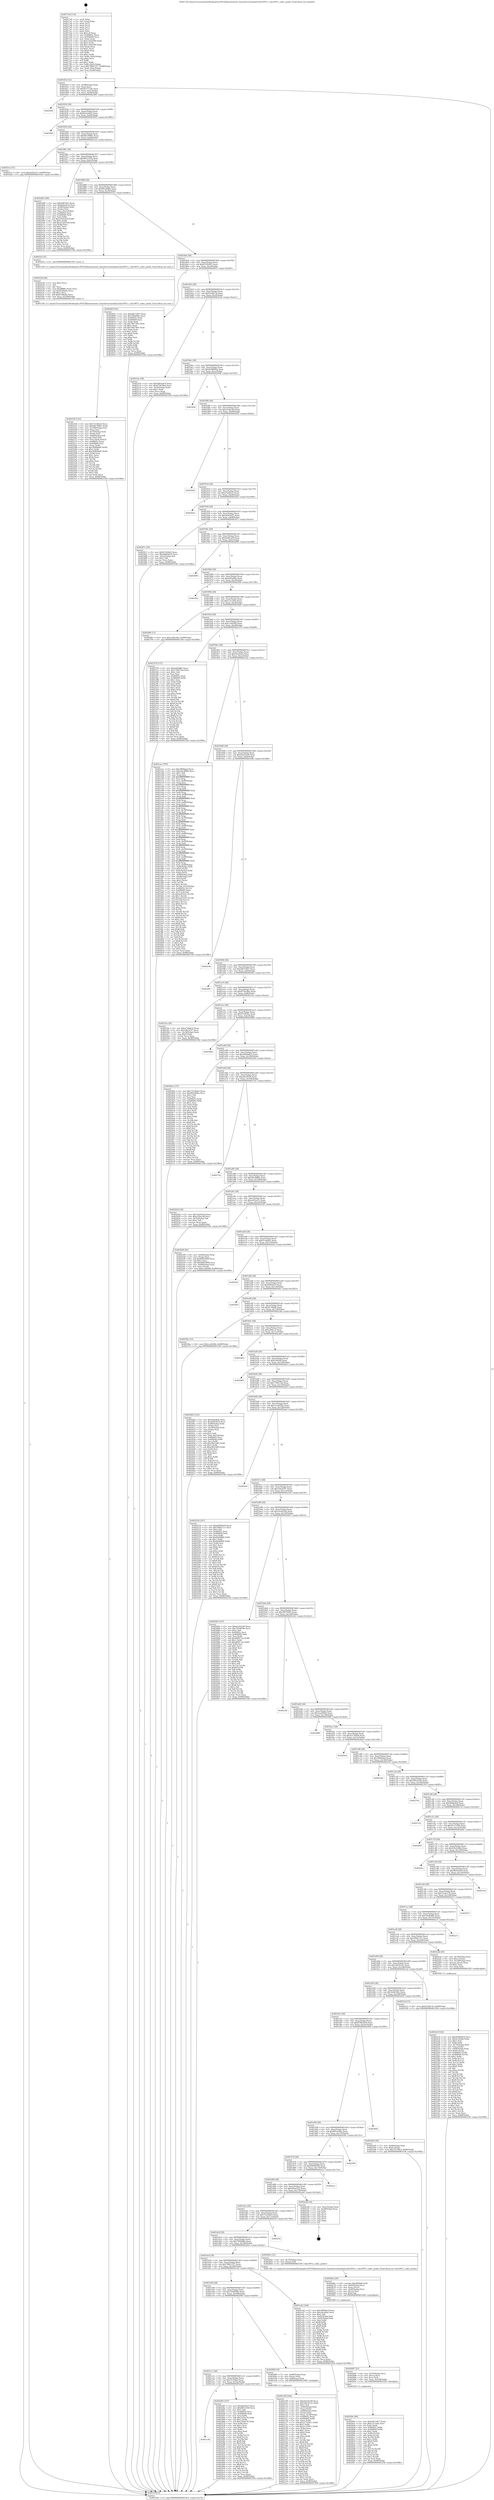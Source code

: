digraph "0x4017a0" {
  label = "0x4017a0 (/mnt/c/Users/mathe/Desktop/tcc/POCII/binaries/extr_linuxdriversmediai2ctda1997x.c_tda1997x_codec_probe_Final-ollvm.out::main(0))"
  labelloc = "t"
  node[shape=record]

  Entry [label="",width=0.3,height=0.3,shape=circle,fillcolor=black,style=filled]
  "0x401814" [label="{
     0x401814 [32]\l
     | [instrs]\l
     &nbsp;&nbsp;0x401814 \<+6\>: mov -0x98(%rbp),%eax\l
     &nbsp;&nbsp;0x40181a \<+2\>: mov %eax,%ecx\l
     &nbsp;&nbsp;0x40181c \<+6\>: sub $0x823733dc,%ecx\l
     &nbsp;&nbsp;0x401822 \<+6\>: mov %eax,-0xac(%rbp)\l
     &nbsp;&nbsp;0x401828 \<+6\>: mov %ecx,-0xb0(%rbp)\l
     &nbsp;&nbsp;0x40182e \<+6\>: je 00000000004029f2 \<main+0x1252\>\l
  }"]
  "0x4029f2" [label="{
     0x4029f2\l
  }", style=dashed]
  "0x401834" [label="{
     0x401834 [28]\l
     | [instrs]\l
     &nbsp;&nbsp;0x401834 \<+5\>: jmp 0000000000401839 \<main+0x99\>\l
     &nbsp;&nbsp;0x401839 \<+6\>: mov -0xac(%rbp),%eax\l
     &nbsp;&nbsp;0x40183f \<+5\>: sub $0x8a2cbbd5,%eax\l
     &nbsp;&nbsp;0x401844 \<+6\>: mov %eax,-0xb4(%rbp)\l
     &nbsp;&nbsp;0x40184a \<+6\>: je 0000000000403005 \<main+0x1865\>\l
  }"]
  Exit [label="",width=0.3,height=0.3,shape=circle,fillcolor=black,style=filled,peripheries=2]
  "0x403005" [label="{
     0x403005\l
  }", style=dashed]
  "0x401850" [label="{
     0x401850 [28]\l
     | [instrs]\l
     &nbsp;&nbsp;0x401850 \<+5\>: jmp 0000000000401855 \<main+0xb5\>\l
     &nbsp;&nbsp;0x401855 \<+6\>: mov -0xac(%rbp),%eax\l
     &nbsp;&nbsp;0x40185b \<+5\>: sub $0x8de78681,%eax\l
     &nbsp;&nbsp;0x401860 \<+6\>: mov %eax,-0xb8(%rbp)\l
     &nbsp;&nbsp;0x401866 \<+6\>: je 00000000004025ca \<main+0xe2a\>\l
  }"]
  "0x401e38" [label="{
     0x401e38\l
  }", style=dashed]
  "0x4025ca" [label="{
     0x4025ca [15]\l
     | [instrs]\l
     &nbsp;&nbsp;0x4025ca \<+10\>: movl $0xee93ea7c,-0x98(%rbp)\l
     &nbsp;&nbsp;0x4025d4 \<+5\>: jmp 000000000040310b \<main+0x196b\>\l
  }"]
  "0x40186c" [label="{
     0x40186c [28]\l
     | [instrs]\l
     &nbsp;&nbsp;0x40186c \<+5\>: jmp 0000000000401871 \<main+0xd1\>\l
     &nbsp;&nbsp;0x401871 \<+6\>: mov -0xac(%rbp),%eax\l
     &nbsp;&nbsp;0x401877 \<+5\>: sub $0x8f411654,%eax\l
     &nbsp;&nbsp;0x40187c \<+6\>: mov %eax,-0xbc(%rbp)\l
     &nbsp;&nbsp;0x401882 \<+6\>: je 0000000000402dd8 \<main+0x1638\>\l
  }"]
  "0x402d45" [label="{
     0x402d45 [147]\l
     | [instrs]\l
     &nbsp;&nbsp;0x402d45 \<+5\>: mov $0xfaf83d23,%eax\l
     &nbsp;&nbsp;0x402d4a \<+5\>: mov $0x8f411654,%ecx\l
     &nbsp;&nbsp;0x402d4f \<+2\>: mov $0x1,%dl\l
     &nbsp;&nbsp;0x402d51 \<+7\>: mov 0x40605c,%esi\l
     &nbsp;&nbsp;0x402d58 \<+7\>: mov 0x406060,%edi\l
     &nbsp;&nbsp;0x402d5f \<+3\>: mov %esi,%r8d\l
     &nbsp;&nbsp;0x402d62 \<+7\>: add $0x335ba70,%r8d\l
     &nbsp;&nbsp;0x402d69 \<+4\>: sub $0x1,%r8d\l
     &nbsp;&nbsp;0x402d6d \<+7\>: sub $0x335ba70,%r8d\l
     &nbsp;&nbsp;0x402d74 \<+4\>: imul %r8d,%esi\l
     &nbsp;&nbsp;0x402d78 \<+3\>: and $0x1,%esi\l
     &nbsp;&nbsp;0x402d7b \<+3\>: cmp $0x0,%esi\l
     &nbsp;&nbsp;0x402d7e \<+4\>: sete %r9b\l
     &nbsp;&nbsp;0x402d82 \<+3\>: cmp $0xa,%edi\l
     &nbsp;&nbsp;0x402d85 \<+4\>: setl %r10b\l
     &nbsp;&nbsp;0x402d89 \<+3\>: mov %r9b,%r11b\l
     &nbsp;&nbsp;0x402d8c \<+4\>: xor $0xff,%r11b\l
     &nbsp;&nbsp;0x402d90 \<+3\>: mov %r10b,%bl\l
     &nbsp;&nbsp;0x402d93 \<+3\>: xor $0xff,%bl\l
     &nbsp;&nbsp;0x402d96 \<+3\>: xor $0x0,%dl\l
     &nbsp;&nbsp;0x402d99 \<+3\>: mov %r11b,%r14b\l
     &nbsp;&nbsp;0x402d9c \<+4\>: and $0x0,%r14b\l
     &nbsp;&nbsp;0x402da0 \<+3\>: and %dl,%r9b\l
     &nbsp;&nbsp;0x402da3 \<+3\>: mov %bl,%r15b\l
     &nbsp;&nbsp;0x402da6 \<+4\>: and $0x0,%r15b\l
     &nbsp;&nbsp;0x402daa \<+3\>: and %dl,%r10b\l
     &nbsp;&nbsp;0x402dad \<+3\>: or %r9b,%r14b\l
     &nbsp;&nbsp;0x402db0 \<+3\>: or %r10b,%r15b\l
     &nbsp;&nbsp;0x402db3 \<+3\>: xor %r15b,%r14b\l
     &nbsp;&nbsp;0x402db6 \<+3\>: or %bl,%r11b\l
     &nbsp;&nbsp;0x402db9 \<+4\>: xor $0xff,%r11b\l
     &nbsp;&nbsp;0x402dbd \<+3\>: or $0x0,%dl\l
     &nbsp;&nbsp;0x402dc0 \<+3\>: and %dl,%r11b\l
     &nbsp;&nbsp;0x402dc3 \<+3\>: or %r11b,%r14b\l
     &nbsp;&nbsp;0x402dc6 \<+4\>: test $0x1,%r14b\l
     &nbsp;&nbsp;0x402dca \<+3\>: cmovne %ecx,%eax\l
     &nbsp;&nbsp;0x402dcd \<+6\>: mov %eax,-0x98(%rbp)\l
     &nbsp;&nbsp;0x402dd3 \<+5\>: jmp 000000000040310b \<main+0x196b\>\l
  }"]
  "0x402dd8" [label="{
     0x402dd8 [108]\l
     | [instrs]\l
     &nbsp;&nbsp;0x402dd8 \<+5\>: mov $0xfaf83d23,%eax\l
     &nbsp;&nbsp;0x402ddd \<+5\>: mov $0x6a0acb33,%ecx\l
     &nbsp;&nbsp;0x402de2 \<+7\>: mov -0x90(%rbp),%rdx\l
     &nbsp;&nbsp;0x402de9 \<+2\>: mov (%rdx),%esi\l
     &nbsp;&nbsp;0x402deb \<+3\>: mov %esi,-0x2c(%rbp)\l
     &nbsp;&nbsp;0x402dee \<+7\>: mov 0x40605c,%esi\l
     &nbsp;&nbsp;0x402df5 \<+7\>: mov 0x406060,%edi\l
     &nbsp;&nbsp;0x402dfc \<+3\>: mov %esi,%r8d\l
     &nbsp;&nbsp;0x402dff \<+7\>: sub $0x252d1618,%r8d\l
     &nbsp;&nbsp;0x402e06 \<+4\>: sub $0x1,%r8d\l
     &nbsp;&nbsp;0x402e0a \<+7\>: add $0x252d1618,%r8d\l
     &nbsp;&nbsp;0x402e11 \<+4\>: imul %r8d,%esi\l
     &nbsp;&nbsp;0x402e15 \<+3\>: and $0x1,%esi\l
     &nbsp;&nbsp;0x402e18 \<+3\>: cmp $0x0,%esi\l
     &nbsp;&nbsp;0x402e1b \<+4\>: sete %r9b\l
     &nbsp;&nbsp;0x402e1f \<+3\>: cmp $0xa,%edi\l
     &nbsp;&nbsp;0x402e22 \<+4\>: setl %r10b\l
     &nbsp;&nbsp;0x402e26 \<+3\>: mov %r9b,%r11b\l
     &nbsp;&nbsp;0x402e29 \<+3\>: and %r10b,%r11b\l
     &nbsp;&nbsp;0x402e2c \<+3\>: xor %r10b,%r9b\l
     &nbsp;&nbsp;0x402e2f \<+3\>: or %r9b,%r11b\l
     &nbsp;&nbsp;0x402e32 \<+4\>: test $0x1,%r11b\l
     &nbsp;&nbsp;0x402e36 \<+3\>: cmovne %ecx,%eax\l
     &nbsp;&nbsp;0x402e39 \<+6\>: mov %eax,-0x98(%rbp)\l
     &nbsp;&nbsp;0x402e3f \<+5\>: jmp 000000000040310b \<main+0x196b\>\l
  }"]
  "0x401888" [label="{
     0x401888 [28]\l
     | [instrs]\l
     &nbsp;&nbsp;0x401888 \<+5\>: jmp 000000000040188d \<main+0xed\>\l
     &nbsp;&nbsp;0x40188d \<+6\>: mov -0xac(%rbp),%eax\l
     &nbsp;&nbsp;0x401893 \<+5\>: sub $0x90e29d0e,%eax\l
     &nbsp;&nbsp;0x401898 \<+6\>: mov %eax,-0xc0(%rbp)\l
     &nbsp;&nbsp;0x40189e \<+6\>: je 0000000000402523 \<main+0xd83\>\l
  }"]
  "0x40269c" [label="{
     0x40269c [90]\l
     | [instrs]\l
     &nbsp;&nbsp;0x40269c \<+5\>: mov $0xd4b7e857,%eax\l
     &nbsp;&nbsp;0x4026a1 \<+5\>: mov $0xcc5c3abe,%esi\l
     &nbsp;&nbsp;0x4026a6 \<+2\>: xor %edx,%edx\l
     &nbsp;&nbsp;0x4026a8 \<+8\>: mov 0x40605c,%r8d\l
     &nbsp;&nbsp;0x4026b0 \<+8\>: mov 0x406060,%r9d\l
     &nbsp;&nbsp;0x4026b8 \<+3\>: sub $0x1,%edx\l
     &nbsp;&nbsp;0x4026bb \<+3\>: mov %r8d,%r10d\l
     &nbsp;&nbsp;0x4026be \<+3\>: add %edx,%r10d\l
     &nbsp;&nbsp;0x4026c1 \<+4\>: imul %r10d,%r8d\l
     &nbsp;&nbsp;0x4026c5 \<+4\>: and $0x1,%r8d\l
     &nbsp;&nbsp;0x4026c9 \<+4\>: cmp $0x0,%r8d\l
     &nbsp;&nbsp;0x4026cd \<+4\>: sete %r11b\l
     &nbsp;&nbsp;0x4026d1 \<+4\>: cmp $0xa,%r9d\l
     &nbsp;&nbsp;0x4026d5 \<+3\>: setl %bl\l
     &nbsp;&nbsp;0x4026d8 \<+3\>: mov %r11b,%r14b\l
     &nbsp;&nbsp;0x4026db \<+3\>: and %bl,%r14b\l
     &nbsp;&nbsp;0x4026de \<+3\>: xor %bl,%r11b\l
     &nbsp;&nbsp;0x4026e1 \<+3\>: or %r11b,%r14b\l
     &nbsp;&nbsp;0x4026e4 \<+4\>: test $0x1,%r14b\l
     &nbsp;&nbsp;0x4026e8 \<+3\>: cmovne %esi,%eax\l
     &nbsp;&nbsp;0x4026eb \<+6\>: mov %eax,-0x98(%rbp)\l
     &nbsp;&nbsp;0x4026f1 \<+5\>: jmp 000000000040310b \<main+0x196b\>\l
  }"]
  "0x402523" [label="{
     0x402523 [5]\l
     | [instrs]\l
     &nbsp;&nbsp;0x402523 \<+5\>: call 0000000000401160 \<next_i\>\l
     | [calls]\l
     &nbsp;&nbsp;0x401160 \{1\} (/mnt/c/Users/mathe/Desktop/tcc/POCII/binaries/extr_linuxdriversmediai2ctda1997x.c_tda1997x_codec_probe_Final-ollvm.out::next_i)\l
  }"]
  "0x4018a4" [label="{
     0x4018a4 [28]\l
     | [instrs]\l
     &nbsp;&nbsp;0x4018a4 \<+5\>: jmp 00000000004018a9 \<main+0x109\>\l
     &nbsp;&nbsp;0x4018a9 \<+6\>: mov -0xac(%rbp),%eax\l
     &nbsp;&nbsp;0x4018af \<+5\>: sub $0x915f2463,%eax\l
     &nbsp;&nbsp;0x4018b4 \<+6\>: mov %eax,-0xc4(%rbp)\l
     &nbsp;&nbsp;0x4018ba \<+6\>: je 0000000000402603 \<main+0xe63\>\l
  }"]
  "0x402687" [label="{
     0x402687 [21]\l
     | [instrs]\l
     &nbsp;&nbsp;0x402687 \<+4\>: mov -0x70(%rbp),%rcx\l
     &nbsp;&nbsp;0x40268b \<+3\>: mov (%rcx),%rcx\l
     &nbsp;&nbsp;0x40268e \<+3\>: mov %rcx,%rdi\l
     &nbsp;&nbsp;0x402691 \<+6\>: mov %eax,-0x194(%rbp)\l
     &nbsp;&nbsp;0x402697 \<+5\>: call 0000000000401030 \<free@plt\>\l
     | [calls]\l
     &nbsp;&nbsp;0x401030 \{1\} (unknown)\l
  }"]
  "0x402603" [label="{
     0x402603 [91]\l
     | [instrs]\l
     &nbsp;&nbsp;0x402603 \<+5\>: mov $0xd4b7e857,%eax\l
     &nbsp;&nbsp;0x402608 \<+5\>: mov $0x7844f46e,%ecx\l
     &nbsp;&nbsp;0x40260d \<+7\>: mov 0x40605c,%edx\l
     &nbsp;&nbsp;0x402614 \<+7\>: mov 0x406060,%esi\l
     &nbsp;&nbsp;0x40261b \<+2\>: mov %edx,%edi\l
     &nbsp;&nbsp;0x40261d \<+6\>: sub $0x7f81760c,%edi\l
     &nbsp;&nbsp;0x402623 \<+3\>: sub $0x1,%edi\l
     &nbsp;&nbsp;0x402626 \<+6\>: add $0x7f81760c,%edi\l
     &nbsp;&nbsp;0x40262c \<+3\>: imul %edi,%edx\l
     &nbsp;&nbsp;0x40262f \<+3\>: and $0x1,%edx\l
     &nbsp;&nbsp;0x402632 \<+3\>: cmp $0x0,%edx\l
     &nbsp;&nbsp;0x402635 \<+4\>: sete %r8b\l
     &nbsp;&nbsp;0x402639 \<+3\>: cmp $0xa,%esi\l
     &nbsp;&nbsp;0x40263c \<+4\>: setl %r9b\l
     &nbsp;&nbsp;0x402640 \<+3\>: mov %r8b,%r10b\l
     &nbsp;&nbsp;0x402643 \<+3\>: and %r9b,%r10b\l
     &nbsp;&nbsp;0x402646 \<+3\>: xor %r9b,%r8b\l
     &nbsp;&nbsp;0x402649 \<+3\>: or %r8b,%r10b\l
     &nbsp;&nbsp;0x40264c \<+4\>: test $0x1,%r10b\l
     &nbsp;&nbsp;0x402650 \<+3\>: cmovne %ecx,%eax\l
     &nbsp;&nbsp;0x402653 \<+6\>: mov %eax,-0x98(%rbp)\l
     &nbsp;&nbsp;0x402659 \<+5\>: jmp 000000000040310b \<main+0x196b\>\l
  }"]
  "0x4018c0" [label="{
     0x4018c0 [28]\l
     | [instrs]\l
     &nbsp;&nbsp;0x4018c0 \<+5\>: jmp 00000000004018c5 \<main+0x125\>\l
     &nbsp;&nbsp;0x4018c5 \<+6\>: mov -0xac(%rbp),%eax\l
     &nbsp;&nbsp;0x4018cb \<+5\>: sub $0x93c8fe78,%eax\l
     &nbsp;&nbsp;0x4018d0 \<+6\>: mov %eax,-0xc8(%rbp)\l
     &nbsp;&nbsp;0x4018d6 \<+6\>: je 00000000004021be \<main+0xa1e\>\l
  }"]
  "0x40266a" [label="{
     0x40266a [29]\l
     | [instrs]\l
     &nbsp;&nbsp;0x40266a \<+10\>: movabs $0x4040d6,%rdi\l
     &nbsp;&nbsp;0x402674 \<+4\>: mov -0x60(%rbp),%rcx\l
     &nbsp;&nbsp;0x402678 \<+2\>: mov %eax,(%rcx)\l
     &nbsp;&nbsp;0x40267a \<+4\>: mov -0x60(%rbp),%rcx\l
     &nbsp;&nbsp;0x40267e \<+2\>: mov (%rcx),%esi\l
     &nbsp;&nbsp;0x402680 \<+2\>: mov $0x0,%al\l
     &nbsp;&nbsp;0x402682 \<+5\>: call 0000000000401040 \<printf@plt\>\l
     | [calls]\l
     &nbsp;&nbsp;0x401040 \{1\} (unknown)\l
  }"]
  "0x4021be" [label="{
     0x4021be [30]\l
     | [instrs]\l
     &nbsp;&nbsp;0x4021be \<+5\>: mov $0x4693a418,%eax\l
     &nbsp;&nbsp;0x4021c3 \<+5\>: mov $0xd75618be,%ecx\l
     &nbsp;&nbsp;0x4021c8 \<+3\>: mov -0x34(%rbp),%edx\l
     &nbsp;&nbsp;0x4021cb \<+3\>: cmp $0x1,%edx\l
     &nbsp;&nbsp;0x4021ce \<+3\>: cmovl %ecx,%eax\l
     &nbsp;&nbsp;0x4021d1 \<+6\>: mov %eax,-0x98(%rbp)\l
     &nbsp;&nbsp;0x4021d7 \<+5\>: jmp 000000000040310b \<main+0x196b\>\l
  }"]
  "0x4018dc" [label="{
     0x4018dc [28]\l
     | [instrs]\l
     &nbsp;&nbsp;0x4018dc \<+5\>: jmp 00000000004018e1 \<main+0x141\>\l
     &nbsp;&nbsp;0x4018e1 \<+6\>: mov -0xac(%rbp),%eax\l
     &nbsp;&nbsp;0x4018e7 \<+5\>: sub $0x9e08660a,%eax\l
     &nbsp;&nbsp;0x4018ec \<+6\>: mov %eax,-0xcc(%rbp)\l
     &nbsp;&nbsp;0x4018f2 \<+6\>: je 00000000004030df \<main+0x193f\>\l
  }"]
  "0x402550" [label="{
     0x402550 [122]\l
     | [instrs]\l
     &nbsp;&nbsp;0x402550 \<+5\>: mov $0x72238ee5,%ecx\l
     &nbsp;&nbsp;0x402555 \<+5\>: mov $0x8de78681,%edx\l
     &nbsp;&nbsp;0x40255a \<+6\>: mov -0x190(%rbp),%esi\l
     &nbsp;&nbsp;0x402560 \<+3\>: imul %eax,%esi\l
     &nbsp;&nbsp;0x402563 \<+4\>: mov -0x70(%rbp),%rdi\l
     &nbsp;&nbsp;0x402567 \<+3\>: mov (%rdi),%rdi\l
     &nbsp;&nbsp;0x40256a \<+4\>: mov -0x68(%rbp),%r8\l
     &nbsp;&nbsp;0x40256e \<+3\>: movslq (%r8),%r8\l
     &nbsp;&nbsp;0x402571 \<+4\>: mov %esi,(%rdi,%r8,4)\l
     &nbsp;&nbsp;0x402575 \<+7\>: mov 0x40605c,%eax\l
     &nbsp;&nbsp;0x40257c \<+7\>: mov 0x406060,%esi\l
     &nbsp;&nbsp;0x402583 \<+3\>: mov %eax,%r9d\l
     &nbsp;&nbsp;0x402586 \<+7\>: sub $0x3099db85,%r9d\l
     &nbsp;&nbsp;0x40258d \<+4\>: sub $0x1,%r9d\l
     &nbsp;&nbsp;0x402591 \<+7\>: add $0x3099db85,%r9d\l
     &nbsp;&nbsp;0x402598 \<+4\>: imul %r9d,%eax\l
     &nbsp;&nbsp;0x40259c \<+3\>: and $0x1,%eax\l
     &nbsp;&nbsp;0x40259f \<+3\>: cmp $0x0,%eax\l
     &nbsp;&nbsp;0x4025a2 \<+4\>: sete %r10b\l
     &nbsp;&nbsp;0x4025a6 \<+3\>: cmp $0xa,%esi\l
     &nbsp;&nbsp;0x4025a9 \<+4\>: setl %r11b\l
     &nbsp;&nbsp;0x4025ad \<+3\>: mov %r10b,%bl\l
     &nbsp;&nbsp;0x4025b0 \<+3\>: and %r11b,%bl\l
     &nbsp;&nbsp;0x4025b3 \<+3\>: xor %r11b,%r10b\l
     &nbsp;&nbsp;0x4025b6 \<+3\>: or %r10b,%bl\l
     &nbsp;&nbsp;0x4025b9 \<+3\>: test $0x1,%bl\l
     &nbsp;&nbsp;0x4025bc \<+3\>: cmovne %edx,%ecx\l
     &nbsp;&nbsp;0x4025bf \<+6\>: mov %ecx,-0x98(%rbp)\l
     &nbsp;&nbsp;0x4025c5 \<+5\>: jmp 000000000040310b \<main+0x196b\>\l
  }"]
  "0x4030df" [label="{
     0x4030df\l
  }", style=dashed]
  "0x4018f8" [label="{
     0x4018f8 [28]\l
     | [instrs]\l
     &nbsp;&nbsp;0x4018f8 \<+5\>: jmp 00000000004018fd \<main+0x15d\>\l
     &nbsp;&nbsp;0x4018fd \<+6\>: mov -0xac(%rbp),%eax\l
     &nbsp;&nbsp;0x401903 \<+5\>: sub $0xa33ba34f,%eax\l
     &nbsp;&nbsp;0x401908 \<+6\>: mov %eax,-0xd0(%rbp)\l
     &nbsp;&nbsp;0x40190e \<+6\>: je 0000000000402042 \<main+0x8a2\>\l
  }"]
  "0x402528" [label="{
     0x402528 [40]\l
     | [instrs]\l
     &nbsp;&nbsp;0x402528 \<+5\>: mov $0x2,%ecx\l
     &nbsp;&nbsp;0x40252d \<+1\>: cltd\l
     &nbsp;&nbsp;0x40252e \<+2\>: idiv %ecx\l
     &nbsp;&nbsp;0x402530 \<+6\>: imul $0xfffffffe,%edx,%ecx\l
     &nbsp;&nbsp;0x402536 \<+6\>: sub $0xf33fda9e,%ecx\l
     &nbsp;&nbsp;0x40253c \<+3\>: add $0x1,%ecx\l
     &nbsp;&nbsp;0x40253f \<+6\>: add $0xf33fda9e,%ecx\l
     &nbsp;&nbsp;0x402545 \<+6\>: mov %ecx,-0x190(%rbp)\l
     &nbsp;&nbsp;0x40254b \<+5\>: call 0000000000401160 \<next_i\>\l
     | [calls]\l
     &nbsp;&nbsp;0x401160 \{1\} (/mnt/c/Users/mathe/Desktop/tcc/POCII/binaries/extr_linuxdriversmediai2ctda1997x.c_tda1997x_codec_probe_Final-ollvm.out::next_i)\l
  }"]
  "0x402042" [label="{
     0x402042\l
  }", style=dashed]
  "0x401914" [label="{
     0x401914 [28]\l
     | [instrs]\l
     &nbsp;&nbsp;0x401914 \<+5\>: jmp 0000000000401919 \<main+0x179\>\l
     &nbsp;&nbsp;0x401919 \<+6\>: mov -0xac(%rbp),%eax\l
     &nbsp;&nbsp;0x40191f \<+5\>: sub $0xa7a0de2c,%eax\l
     &nbsp;&nbsp;0x401924 \<+6\>: mov %eax,-0xd4(%rbp)\l
     &nbsp;&nbsp;0x40192a \<+6\>: je 0000000000402be0 \<main+0x1440\>\l
  }"]
  "0x4022c8" [label="{
     0x4022c8 [162]\l
     | [instrs]\l
     &nbsp;&nbsp;0x4022c8 \<+5\>: mov $0x69900450,%ecx\l
     &nbsp;&nbsp;0x4022cd \<+5\>: mov $0x4c160db,%edx\l
     &nbsp;&nbsp;0x4022d2 \<+3\>: mov $0x1,%sil\l
     &nbsp;&nbsp;0x4022d5 \<+3\>: xor %r8d,%r8d\l
     &nbsp;&nbsp;0x4022d8 \<+4\>: mov -0x70(%rbp),%rdi\l
     &nbsp;&nbsp;0x4022dc \<+3\>: mov %rax,(%rdi)\l
     &nbsp;&nbsp;0x4022df \<+4\>: mov -0x68(%rbp),%rax\l
     &nbsp;&nbsp;0x4022e3 \<+6\>: movl $0x0,(%rax)\l
     &nbsp;&nbsp;0x4022e9 \<+8\>: mov 0x40605c,%r9d\l
     &nbsp;&nbsp;0x4022f1 \<+8\>: mov 0x406060,%r10d\l
     &nbsp;&nbsp;0x4022f9 \<+4\>: sub $0x1,%r8d\l
     &nbsp;&nbsp;0x4022fd \<+3\>: mov %r9d,%r11d\l
     &nbsp;&nbsp;0x402300 \<+3\>: add %r8d,%r11d\l
     &nbsp;&nbsp;0x402303 \<+4\>: imul %r11d,%r9d\l
     &nbsp;&nbsp;0x402307 \<+4\>: and $0x1,%r9d\l
     &nbsp;&nbsp;0x40230b \<+4\>: cmp $0x0,%r9d\l
     &nbsp;&nbsp;0x40230f \<+3\>: sete %bl\l
     &nbsp;&nbsp;0x402312 \<+4\>: cmp $0xa,%r10d\l
     &nbsp;&nbsp;0x402316 \<+4\>: setl %r14b\l
     &nbsp;&nbsp;0x40231a \<+3\>: mov %bl,%r15b\l
     &nbsp;&nbsp;0x40231d \<+4\>: xor $0xff,%r15b\l
     &nbsp;&nbsp;0x402321 \<+3\>: mov %r14b,%r12b\l
     &nbsp;&nbsp;0x402324 \<+4\>: xor $0xff,%r12b\l
     &nbsp;&nbsp;0x402328 \<+4\>: xor $0x1,%sil\l
     &nbsp;&nbsp;0x40232c \<+3\>: mov %r15b,%r13b\l
     &nbsp;&nbsp;0x40232f \<+4\>: and $0xff,%r13b\l
     &nbsp;&nbsp;0x402333 \<+3\>: and %sil,%bl\l
     &nbsp;&nbsp;0x402336 \<+3\>: mov %r12b,%al\l
     &nbsp;&nbsp;0x402339 \<+2\>: and $0xff,%al\l
     &nbsp;&nbsp;0x40233b \<+3\>: and %sil,%r14b\l
     &nbsp;&nbsp;0x40233e \<+3\>: or %bl,%r13b\l
     &nbsp;&nbsp;0x402341 \<+3\>: or %r14b,%al\l
     &nbsp;&nbsp;0x402344 \<+3\>: xor %al,%r13b\l
     &nbsp;&nbsp;0x402347 \<+3\>: or %r12b,%r15b\l
     &nbsp;&nbsp;0x40234a \<+4\>: xor $0xff,%r15b\l
     &nbsp;&nbsp;0x40234e \<+4\>: or $0x1,%sil\l
     &nbsp;&nbsp;0x402352 \<+3\>: and %sil,%r15b\l
     &nbsp;&nbsp;0x402355 \<+3\>: or %r15b,%r13b\l
     &nbsp;&nbsp;0x402358 \<+4\>: test $0x1,%r13b\l
     &nbsp;&nbsp;0x40235c \<+3\>: cmovne %edx,%ecx\l
     &nbsp;&nbsp;0x40235f \<+6\>: mov %ecx,-0x98(%rbp)\l
     &nbsp;&nbsp;0x402365 \<+5\>: jmp 000000000040310b \<main+0x196b\>\l
  }"]
  "0x402be0" [label="{
     0x402be0\l
  }", style=dashed]
  "0x401930" [label="{
     0x401930 [28]\l
     | [instrs]\l
     &nbsp;&nbsp;0x401930 \<+5\>: jmp 0000000000401935 \<main+0x195\>\l
     &nbsp;&nbsp;0x401935 \<+6\>: mov -0xac(%rbp),%eax\l
     &nbsp;&nbsp;0x40193b \<+5\>: sub $0xaf303b55,%eax\l
     &nbsp;&nbsp;0x401940 \<+6\>: mov %eax,-0xd8(%rbp)\l
     &nbsp;&nbsp;0x401946 \<+6\>: je 000000000040247c \<main+0xcdc\>\l
  }"]
  "0x402109" [label="{
     0x402109 [166]\l
     | [instrs]\l
     &nbsp;&nbsp;0x402109 \<+5\>: mov $0xd2d10c49,%ecx\l
     &nbsp;&nbsp;0x40210e \<+5\>: mov $0x5dd1612e,%edx\l
     &nbsp;&nbsp;0x402113 \<+3\>: mov $0x1,%sil\l
     &nbsp;&nbsp;0x402116 \<+4\>: mov -0x80(%rbp),%rdi\l
     &nbsp;&nbsp;0x40211a \<+2\>: mov %eax,(%rdi)\l
     &nbsp;&nbsp;0x40211c \<+4\>: mov -0x80(%rbp),%rdi\l
     &nbsp;&nbsp;0x402120 \<+2\>: mov (%rdi),%eax\l
     &nbsp;&nbsp;0x402122 \<+3\>: mov %eax,-0x34(%rbp)\l
     &nbsp;&nbsp;0x402125 \<+7\>: mov 0x40605c,%eax\l
     &nbsp;&nbsp;0x40212c \<+8\>: mov 0x406060,%r8d\l
     &nbsp;&nbsp;0x402134 \<+3\>: mov %eax,%r9d\l
     &nbsp;&nbsp;0x402137 \<+7\>: add $0x2c71b811,%r9d\l
     &nbsp;&nbsp;0x40213e \<+4\>: sub $0x1,%r9d\l
     &nbsp;&nbsp;0x402142 \<+7\>: sub $0x2c71b811,%r9d\l
     &nbsp;&nbsp;0x402149 \<+4\>: imul %r9d,%eax\l
     &nbsp;&nbsp;0x40214d \<+3\>: and $0x1,%eax\l
     &nbsp;&nbsp;0x402150 \<+3\>: cmp $0x0,%eax\l
     &nbsp;&nbsp;0x402153 \<+4\>: sete %r10b\l
     &nbsp;&nbsp;0x402157 \<+4\>: cmp $0xa,%r8d\l
     &nbsp;&nbsp;0x40215b \<+4\>: setl %r11b\l
     &nbsp;&nbsp;0x40215f \<+3\>: mov %r10b,%bl\l
     &nbsp;&nbsp;0x402162 \<+3\>: xor $0xff,%bl\l
     &nbsp;&nbsp;0x402165 \<+3\>: mov %r11b,%r14b\l
     &nbsp;&nbsp;0x402168 \<+4\>: xor $0xff,%r14b\l
     &nbsp;&nbsp;0x40216c \<+4\>: xor $0x0,%sil\l
     &nbsp;&nbsp;0x402170 \<+3\>: mov %bl,%r15b\l
     &nbsp;&nbsp;0x402173 \<+4\>: and $0x0,%r15b\l
     &nbsp;&nbsp;0x402177 \<+3\>: and %sil,%r10b\l
     &nbsp;&nbsp;0x40217a \<+3\>: mov %r14b,%r12b\l
     &nbsp;&nbsp;0x40217d \<+4\>: and $0x0,%r12b\l
     &nbsp;&nbsp;0x402181 \<+3\>: and %sil,%r11b\l
     &nbsp;&nbsp;0x402184 \<+3\>: or %r10b,%r15b\l
     &nbsp;&nbsp;0x402187 \<+3\>: or %r11b,%r12b\l
     &nbsp;&nbsp;0x40218a \<+3\>: xor %r12b,%r15b\l
     &nbsp;&nbsp;0x40218d \<+3\>: or %r14b,%bl\l
     &nbsp;&nbsp;0x402190 \<+3\>: xor $0xff,%bl\l
     &nbsp;&nbsp;0x402193 \<+4\>: or $0x0,%sil\l
     &nbsp;&nbsp;0x402197 \<+3\>: and %sil,%bl\l
     &nbsp;&nbsp;0x40219a \<+3\>: or %bl,%r15b\l
     &nbsp;&nbsp;0x40219d \<+4\>: test $0x1,%r15b\l
     &nbsp;&nbsp;0x4021a1 \<+3\>: cmovne %edx,%ecx\l
     &nbsp;&nbsp;0x4021a4 \<+6\>: mov %ecx,-0x98(%rbp)\l
     &nbsp;&nbsp;0x4021aa \<+5\>: jmp 000000000040310b \<main+0x196b\>\l
  }"]
  "0x40247c" [label="{
     0x40247c [30]\l
     | [instrs]\l
     &nbsp;&nbsp;0x40247c \<+5\>: mov $0x915f2463,%eax\l
     &nbsp;&nbsp;0x402481 \<+5\>: mov $0xddb9dd35,%ecx\l
     &nbsp;&nbsp;0x402486 \<+3\>: mov -0x2e(%rbp),%dl\l
     &nbsp;&nbsp;0x402489 \<+3\>: test $0x1,%dl\l
     &nbsp;&nbsp;0x40248c \<+3\>: cmovne %ecx,%eax\l
     &nbsp;&nbsp;0x40248f \<+6\>: mov %eax,-0x98(%rbp)\l
     &nbsp;&nbsp;0x402495 \<+5\>: jmp 000000000040310b \<main+0x196b\>\l
  }"]
  "0x40194c" [label="{
     0x40194c [28]\l
     | [instrs]\l
     &nbsp;&nbsp;0x40194c \<+5\>: jmp 0000000000401951 \<main+0x1b1\>\l
     &nbsp;&nbsp;0x401951 \<+6\>: mov -0xac(%rbp),%eax\l
     &nbsp;&nbsp;0x401957 \<+5\>: sub $0xba961a5f,%eax\l
     &nbsp;&nbsp;0x40195c \<+6\>: mov %eax,-0xdc(%rbp)\l
     &nbsp;&nbsp;0x401962 \<+6\>: je 0000000000402890 \<main+0x10f0\>\l
  }"]
  "0x401e1c" [label="{
     0x401e1c [28]\l
     | [instrs]\l
     &nbsp;&nbsp;0x401e1c \<+5\>: jmp 0000000000401e21 \<main+0x681\>\l
     &nbsp;&nbsp;0x401e21 \<+6\>: mov -0xac(%rbp),%eax\l
     &nbsp;&nbsp;0x401e27 \<+5\>: sub $0x7f139fa3,%eax\l
     &nbsp;&nbsp;0x401e2c \<+6\>: mov %eax,-0x18c(%rbp)\l
     &nbsp;&nbsp;0x401e32 \<+6\>: je 0000000000402d45 \<main+0x15a5\>\l
  }"]
  "0x402890" [label="{
     0x402890\l
  }", style=dashed]
  "0x401968" [label="{
     0x401968 [28]\l
     | [instrs]\l
     &nbsp;&nbsp;0x401968 \<+5\>: jmp 000000000040196d \<main+0x1cd\>\l
     &nbsp;&nbsp;0x40196d \<+6\>: mov -0xac(%rbp),%eax\l
     &nbsp;&nbsp;0x401973 \<+5\>: sub $0xbdf2d6fe,%eax\l
     &nbsp;&nbsp;0x401978 \<+6\>: mov %eax,-0xe0(%rbp)\l
     &nbsp;&nbsp;0x40197e \<+6\>: je 0000000000402f0b \<main+0x176b\>\l
  }"]
  "0x4020f6" [label="{
     0x4020f6 [19]\l
     | [instrs]\l
     &nbsp;&nbsp;0x4020f6 \<+7\>: mov -0x88(%rbp),%rax\l
     &nbsp;&nbsp;0x4020fd \<+3\>: mov (%rax),%rax\l
     &nbsp;&nbsp;0x402100 \<+4\>: mov 0x8(%rax),%rdi\l
     &nbsp;&nbsp;0x402104 \<+5\>: call 0000000000401060 \<atoi@plt\>\l
     | [calls]\l
     &nbsp;&nbsp;0x401060 \{1\} (unknown)\l
  }"]
  "0x402f0b" [label="{
     0x402f0b\l
  }", style=dashed]
  "0x401984" [label="{
     0x401984 [28]\l
     | [instrs]\l
     &nbsp;&nbsp;0x401984 \<+5\>: jmp 0000000000401989 \<main+0x1e9\>\l
     &nbsp;&nbsp;0x401989 \<+6\>: mov -0xac(%rbp),%eax\l
     &nbsp;&nbsp;0x40198f \<+5\>: sub $0xcc5c3abe,%eax\l
     &nbsp;&nbsp;0x401994 \<+6\>: mov %eax,-0xe4(%rbp)\l
     &nbsp;&nbsp;0x40199a \<+6\>: je 00000000004026f6 \<main+0xf56\>\l
  }"]
  "0x4017a0" [label="{
     0x4017a0 [116]\l
     | [instrs]\l
     &nbsp;&nbsp;0x4017a0 \<+1\>: push %rbp\l
     &nbsp;&nbsp;0x4017a1 \<+3\>: mov %rsp,%rbp\l
     &nbsp;&nbsp;0x4017a4 \<+2\>: push %r15\l
     &nbsp;&nbsp;0x4017a6 \<+2\>: push %r14\l
     &nbsp;&nbsp;0x4017a8 \<+2\>: push %r13\l
     &nbsp;&nbsp;0x4017aa \<+2\>: push %r12\l
     &nbsp;&nbsp;0x4017ac \<+1\>: push %rbx\l
     &nbsp;&nbsp;0x4017ad \<+7\>: sub $0x1c8,%rsp\l
     &nbsp;&nbsp;0x4017b4 \<+7\>: mov 0x40605c,%eax\l
     &nbsp;&nbsp;0x4017bb \<+7\>: mov 0x406060,%ecx\l
     &nbsp;&nbsp;0x4017c2 \<+2\>: mov %eax,%edx\l
     &nbsp;&nbsp;0x4017c4 \<+6\>: sub $0x13ebe090,%edx\l
     &nbsp;&nbsp;0x4017ca \<+3\>: sub $0x1,%edx\l
     &nbsp;&nbsp;0x4017cd \<+6\>: add $0x13ebe090,%edx\l
     &nbsp;&nbsp;0x4017d3 \<+3\>: imul %edx,%eax\l
     &nbsp;&nbsp;0x4017d6 \<+3\>: and $0x1,%eax\l
     &nbsp;&nbsp;0x4017d9 \<+3\>: cmp $0x0,%eax\l
     &nbsp;&nbsp;0x4017dc \<+4\>: sete %r8b\l
     &nbsp;&nbsp;0x4017e0 \<+4\>: and $0x1,%r8b\l
     &nbsp;&nbsp;0x4017e4 \<+7\>: mov %r8b,-0x92(%rbp)\l
     &nbsp;&nbsp;0x4017eb \<+3\>: cmp $0xa,%ecx\l
     &nbsp;&nbsp;0x4017ee \<+4\>: setl %r8b\l
     &nbsp;&nbsp;0x4017f2 \<+4\>: and $0x1,%r8b\l
     &nbsp;&nbsp;0x4017f6 \<+7\>: mov %r8b,-0x91(%rbp)\l
     &nbsp;&nbsp;0x4017fd \<+10\>: movl $0x78891357,-0x98(%rbp)\l
     &nbsp;&nbsp;0x401807 \<+6\>: mov %edi,-0x9c(%rbp)\l
     &nbsp;&nbsp;0x40180d \<+7\>: mov %rsi,-0xa8(%rbp)\l
  }"]
  "0x4026f6" [label="{
     0x4026f6 [15]\l
     | [instrs]\l
     &nbsp;&nbsp;0x4026f6 \<+10\>: movl $0x5ed6144c,-0x98(%rbp)\l
     &nbsp;&nbsp;0x402700 \<+5\>: jmp 000000000040310b \<main+0x196b\>\l
  }"]
  "0x4019a0" [label="{
     0x4019a0 [28]\l
     | [instrs]\l
     &nbsp;&nbsp;0x4019a0 \<+5\>: jmp 00000000004019a5 \<main+0x205\>\l
     &nbsp;&nbsp;0x4019a5 \<+6\>: mov -0xac(%rbp),%eax\l
     &nbsp;&nbsp;0x4019ab \<+5\>: sub $0xcca920fd,%eax\l
     &nbsp;&nbsp;0x4019b0 \<+6\>: mov %eax,-0xe8(%rbp)\l
     &nbsp;&nbsp;0x4019b6 \<+6\>: je 0000000000402379 \<main+0xbd9\>\l
  }"]
  "0x40310b" [label="{
     0x40310b [5]\l
     | [instrs]\l
     &nbsp;&nbsp;0x40310b \<+5\>: jmp 0000000000401814 \<main+0x74\>\l
  }"]
  "0x402379" [label="{
     0x402379 [137]\l
     | [instrs]\l
     &nbsp;&nbsp;0x402379 \<+5\>: mov $0xbdf2d6fe,%eax\l
     &nbsp;&nbsp;0x40237e \<+5\>: mov $0x174657ad,%ecx\l
     &nbsp;&nbsp;0x402383 \<+2\>: mov $0x1,%dl\l
     &nbsp;&nbsp;0x402385 \<+2\>: xor %esi,%esi\l
     &nbsp;&nbsp;0x402387 \<+7\>: mov 0x40605c,%edi\l
     &nbsp;&nbsp;0x40238e \<+8\>: mov 0x406060,%r8d\l
     &nbsp;&nbsp;0x402396 \<+3\>: sub $0x1,%esi\l
     &nbsp;&nbsp;0x402399 \<+3\>: mov %edi,%r9d\l
     &nbsp;&nbsp;0x40239c \<+3\>: add %esi,%r9d\l
     &nbsp;&nbsp;0x40239f \<+4\>: imul %r9d,%edi\l
     &nbsp;&nbsp;0x4023a3 \<+3\>: and $0x1,%edi\l
     &nbsp;&nbsp;0x4023a6 \<+3\>: cmp $0x0,%edi\l
     &nbsp;&nbsp;0x4023a9 \<+4\>: sete %r10b\l
     &nbsp;&nbsp;0x4023ad \<+4\>: cmp $0xa,%r8d\l
     &nbsp;&nbsp;0x4023b1 \<+4\>: setl %r11b\l
     &nbsp;&nbsp;0x4023b5 \<+3\>: mov %r10b,%bl\l
     &nbsp;&nbsp;0x4023b8 \<+3\>: xor $0xff,%bl\l
     &nbsp;&nbsp;0x4023bb \<+3\>: mov %r11b,%r14b\l
     &nbsp;&nbsp;0x4023be \<+4\>: xor $0xff,%r14b\l
     &nbsp;&nbsp;0x4023c2 \<+3\>: xor $0x1,%dl\l
     &nbsp;&nbsp;0x4023c5 \<+3\>: mov %bl,%r15b\l
     &nbsp;&nbsp;0x4023c8 \<+4\>: and $0xff,%r15b\l
     &nbsp;&nbsp;0x4023cc \<+3\>: and %dl,%r10b\l
     &nbsp;&nbsp;0x4023cf \<+3\>: mov %r14b,%r12b\l
     &nbsp;&nbsp;0x4023d2 \<+4\>: and $0xff,%r12b\l
     &nbsp;&nbsp;0x4023d6 \<+3\>: and %dl,%r11b\l
     &nbsp;&nbsp;0x4023d9 \<+3\>: or %r10b,%r15b\l
     &nbsp;&nbsp;0x4023dc \<+3\>: or %r11b,%r12b\l
     &nbsp;&nbsp;0x4023df \<+3\>: xor %r12b,%r15b\l
     &nbsp;&nbsp;0x4023e2 \<+3\>: or %r14b,%bl\l
     &nbsp;&nbsp;0x4023e5 \<+3\>: xor $0xff,%bl\l
     &nbsp;&nbsp;0x4023e8 \<+3\>: or $0x1,%dl\l
     &nbsp;&nbsp;0x4023eb \<+2\>: and %dl,%bl\l
     &nbsp;&nbsp;0x4023ed \<+3\>: or %bl,%r15b\l
     &nbsp;&nbsp;0x4023f0 \<+4\>: test $0x1,%r15b\l
     &nbsp;&nbsp;0x4023f4 \<+3\>: cmovne %ecx,%eax\l
     &nbsp;&nbsp;0x4023f7 \<+6\>: mov %eax,-0x98(%rbp)\l
     &nbsp;&nbsp;0x4023fd \<+5\>: jmp 000000000040310b \<main+0x196b\>\l
  }"]
  "0x4019bc" [label="{
     0x4019bc [28]\l
     | [instrs]\l
     &nbsp;&nbsp;0x4019bc \<+5\>: jmp 00000000004019c1 \<main+0x221\>\l
     &nbsp;&nbsp;0x4019c1 \<+6\>: mov -0xac(%rbp),%eax\l
     &nbsp;&nbsp;0x4019c7 \<+5\>: sub $0xcfecb0ae,%eax\l
     &nbsp;&nbsp;0x4019cc \<+6\>: mov %eax,-0xec(%rbp)\l
     &nbsp;&nbsp;0x4019d2 \<+6\>: je 0000000000401eac \<main+0x70c\>\l
  }"]
  "0x401e00" [label="{
     0x401e00 [28]\l
     | [instrs]\l
     &nbsp;&nbsp;0x401e00 \<+5\>: jmp 0000000000401e05 \<main+0x665\>\l
     &nbsp;&nbsp;0x401e05 \<+6\>: mov -0xac(%rbp),%eax\l
     &nbsp;&nbsp;0x401e0b \<+5\>: sub $0x7d16658e,%eax\l
     &nbsp;&nbsp;0x401e10 \<+6\>: mov %eax,-0x188(%rbp)\l
     &nbsp;&nbsp;0x401e16 \<+6\>: je 00000000004020f6 \<main+0x956\>\l
  }"]
  "0x401eac" [label="{
     0x401eac [376]\l
     | [instrs]\l
     &nbsp;&nbsp;0x401eac \<+5\>: mov $0x3869daef,%eax\l
     &nbsp;&nbsp;0x401eb1 \<+5\>: mov $0xe6a3888e,%ecx\l
     &nbsp;&nbsp;0x401eb6 \<+2\>: mov $0x1,%dl\l
     &nbsp;&nbsp;0x401eb8 \<+3\>: mov %rsp,%rsi\l
     &nbsp;&nbsp;0x401ebb \<+4\>: add $0xfffffffffffffff0,%rsi\l
     &nbsp;&nbsp;0x401ebf \<+3\>: mov %rsi,%rsp\l
     &nbsp;&nbsp;0x401ec2 \<+7\>: mov %rsi,-0x90(%rbp)\l
     &nbsp;&nbsp;0x401ec9 \<+3\>: mov %rsp,%rsi\l
     &nbsp;&nbsp;0x401ecc \<+4\>: add $0xfffffffffffffff0,%rsi\l
     &nbsp;&nbsp;0x401ed0 \<+3\>: mov %rsi,%rsp\l
     &nbsp;&nbsp;0x401ed3 \<+3\>: mov %rsp,%rdi\l
     &nbsp;&nbsp;0x401ed6 \<+4\>: add $0xfffffffffffffff0,%rdi\l
     &nbsp;&nbsp;0x401eda \<+3\>: mov %rdi,%rsp\l
     &nbsp;&nbsp;0x401edd \<+7\>: mov %rdi,-0x88(%rbp)\l
     &nbsp;&nbsp;0x401ee4 \<+3\>: mov %rsp,%rdi\l
     &nbsp;&nbsp;0x401ee7 \<+4\>: add $0xfffffffffffffff0,%rdi\l
     &nbsp;&nbsp;0x401eeb \<+3\>: mov %rdi,%rsp\l
     &nbsp;&nbsp;0x401eee \<+4\>: mov %rdi,-0x80(%rbp)\l
     &nbsp;&nbsp;0x401ef2 \<+3\>: mov %rsp,%rdi\l
     &nbsp;&nbsp;0x401ef5 \<+4\>: add $0xfffffffffffffff0,%rdi\l
     &nbsp;&nbsp;0x401ef9 \<+3\>: mov %rdi,%rsp\l
     &nbsp;&nbsp;0x401efc \<+4\>: mov %rdi,-0x78(%rbp)\l
     &nbsp;&nbsp;0x401f00 \<+3\>: mov %rsp,%rdi\l
     &nbsp;&nbsp;0x401f03 \<+4\>: add $0xfffffffffffffff0,%rdi\l
     &nbsp;&nbsp;0x401f07 \<+3\>: mov %rdi,%rsp\l
     &nbsp;&nbsp;0x401f0a \<+4\>: mov %rdi,-0x70(%rbp)\l
     &nbsp;&nbsp;0x401f0e \<+3\>: mov %rsp,%rdi\l
     &nbsp;&nbsp;0x401f11 \<+4\>: add $0xfffffffffffffff0,%rdi\l
     &nbsp;&nbsp;0x401f15 \<+3\>: mov %rdi,%rsp\l
     &nbsp;&nbsp;0x401f18 \<+4\>: mov %rdi,-0x68(%rbp)\l
     &nbsp;&nbsp;0x401f1c \<+3\>: mov %rsp,%rdi\l
     &nbsp;&nbsp;0x401f1f \<+4\>: add $0xfffffffffffffff0,%rdi\l
     &nbsp;&nbsp;0x401f23 \<+3\>: mov %rdi,%rsp\l
     &nbsp;&nbsp;0x401f26 \<+4\>: mov %rdi,-0x60(%rbp)\l
     &nbsp;&nbsp;0x401f2a \<+3\>: mov %rsp,%rdi\l
     &nbsp;&nbsp;0x401f2d \<+4\>: add $0xfffffffffffffff0,%rdi\l
     &nbsp;&nbsp;0x401f31 \<+3\>: mov %rdi,%rsp\l
     &nbsp;&nbsp;0x401f34 \<+4\>: mov %rdi,-0x58(%rbp)\l
     &nbsp;&nbsp;0x401f38 \<+3\>: mov %rsp,%rdi\l
     &nbsp;&nbsp;0x401f3b \<+4\>: add $0xfffffffffffffff0,%rdi\l
     &nbsp;&nbsp;0x401f3f \<+3\>: mov %rdi,%rsp\l
     &nbsp;&nbsp;0x401f42 \<+4\>: mov %rdi,-0x50(%rbp)\l
     &nbsp;&nbsp;0x401f46 \<+3\>: mov %rsp,%rdi\l
     &nbsp;&nbsp;0x401f49 \<+4\>: add $0xfffffffffffffff0,%rdi\l
     &nbsp;&nbsp;0x401f4d \<+3\>: mov %rdi,%rsp\l
     &nbsp;&nbsp;0x401f50 \<+4\>: mov %rdi,-0x48(%rbp)\l
     &nbsp;&nbsp;0x401f54 \<+3\>: mov %rsp,%rdi\l
     &nbsp;&nbsp;0x401f57 \<+4\>: add $0xfffffffffffffff0,%rdi\l
     &nbsp;&nbsp;0x401f5b \<+3\>: mov %rdi,%rsp\l
     &nbsp;&nbsp;0x401f5e \<+4\>: mov %rdi,-0x40(%rbp)\l
     &nbsp;&nbsp;0x401f62 \<+7\>: mov -0x90(%rbp),%rdi\l
     &nbsp;&nbsp;0x401f69 \<+6\>: movl $0x0,(%rdi)\l
     &nbsp;&nbsp;0x401f6f \<+7\>: mov -0x9c(%rbp),%r8d\l
     &nbsp;&nbsp;0x401f76 \<+3\>: mov %r8d,(%rsi)\l
     &nbsp;&nbsp;0x401f79 \<+7\>: mov -0x88(%rbp),%rdi\l
     &nbsp;&nbsp;0x401f80 \<+7\>: mov -0xa8(%rbp),%r9\l
     &nbsp;&nbsp;0x401f87 \<+3\>: mov %r9,(%rdi)\l
     &nbsp;&nbsp;0x401f8a \<+3\>: cmpl $0x2,(%rsi)\l
     &nbsp;&nbsp;0x401f8d \<+4\>: setne %r10b\l
     &nbsp;&nbsp;0x401f91 \<+4\>: and $0x1,%r10b\l
     &nbsp;&nbsp;0x401f95 \<+4\>: mov %r10b,-0x35(%rbp)\l
     &nbsp;&nbsp;0x401f99 \<+8\>: mov 0x40605c,%r11d\l
     &nbsp;&nbsp;0x401fa1 \<+7\>: mov 0x406060,%ebx\l
     &nbsp;&nbsp;0x401fa8 \<+3\>: mov %r11d,%r14d\l
     &nbsp;&nbsp;0x401fab \<+7\>: sub $0xaef25ef1,%r14d\l
     &nbsp;&nbsp;0x401fb2 \<+4\>: sub $0x1,%r14d\l
     &nbsp;&nbsp;0x401fb6 \<+7\>: add $0xaef25ef1,%r14d\l
     &nbsp;&nbsp;0x401fbd \<+4\>: imul %r14d,%r11d\l
     &nbsp;&nbsp;0x401fc1 \<+4\>: and $0x1,%r11d\l
     &nbsp;&nbsp;0x401fc5 \<+4\>: cmp $0x0,%r11d\l
     &nbsp;&nbsp;0x401fc9 \<+4\>: sete %r10b\l
     &nbsp;&nbsp;0x401fcd \<+3\>: cmp $0xa,%ebx\l
     &nbsp;&nbsp;0x401fd0 \<+4\>: setl %r15b\l
     &nbsp;&nbsp;0x401fd4 \<+3\>: mov %r10b,%r12b\l
     &nbsp;&nbsp;0x401fd7 \<+4\>: xor $0xff,%r12b\l
     &nbsp;&nbsp;0x401fdb \<+3\>: mov %r15b,%r13b\l
     &nbsp;&nbsp;0x401fde \<+4\>: xor $0xff,%r13b\l
     &nbsp;&nbsp;0x401fe2 \<+3\>: xor $0x1,%dl\l
     &nbsp;&nbsp;0x401fe5 \<+3\>: mov %r12b,%sil\l
     &nbsp;&nbsp;0x401fe8 \<+4\>: and $0xff,%sil\l
     &nbsp;&nbsp;0x401fec \<+3\>: and %dl,%r10b\l
     &nbsp;&nbsp;0x401fef \<+3\>: mov %r13b,%dil\l
     &nbsp;&nbsp;0x401ff2 \<+4\>: and $0xff,%dil\l
     &nbsp;&nbsp;0x401ff6 \<+3\>: and %dl,%r15b\l
     &nbsp;&nbsp;0x401ff9 \<+3\>: or %r10b,%sil\l
     &nbsp;&nbsp;0x401ffc \<+3\>: or %r15b,%dil\l
     &nbsp;&nbsp;0x401fff \<+3\>: xor %dil,%sil\l
     &nbsp;&nbsp;0x402002 \<+3\>: or %r13b,%r12b\l
     &nbsp;&nbsp;0x402005 \<+4\>: xor $0xff,%r12b\l
     &nbsp;&nbsp;0x402009 \<+3\>: or $0x1,%dl\l
     &nbsp;&nbsp;0x40200c \<+3\>: and %dl,%r12b\l
     &nbsp;&nbsp;0x40200f \<+3\>: or %r12b,%sil\l
     &nbsp;&nbsp;0x402012 \<+4\>: test $0x1,%sil\l
     &nbsp;&nbsp;0x402016 \<+3\>: cmovne %ecx,%eax\l
     &nbsp;&nbsp;0x402019 \<+6\>: mov %eax,-0x98(%rbp)\l
     &nbsp;&nbsp;0x40201f \<+5\>: jmp 000000000040310b \<main+0x196b\>\l
  }"]
  "0x4019d8" [label="{
     0x4019d8 [28]\l
     | [instrs]\l
     &nbsp;&nbsp;0x4019d8 \<+5\>: jmp 00000000004019dd \<main+0x23d\>\l
     &nbsp;&nbsp;0x4019dd \<+6\>: mov -0xac(%rbp),%eax\l
     &nbsp;&nbsp;0x4019e3 \<+5\>: sub $0xd2d10c49,%eax\l
     &nbsp;&nbsp;0x4019e8 \<+6\>: mov %eax,-0xf0(%rbp)\l
     &nbsp;&nbsp;0x4019ee \<+6\>: je 0000000000402e9b \<main+0x16fb\>\l
  }"]
  "0x401e42" [label="{
     0x401e42 [106]\l
     | [instrs]\l
     &nbsp;&nbsp;0x401e42 \<+5\>: mov $0x3869daef,%eax\l
     &nbsp;&nbsp;0x401e47 \<+5\>: mov $0xcfecb0ae,%ecx\l
     &nbsp;&nbsp;0x401e4c \<+2\>: mov $0x1,%dl\l
     &nbsp;&nbsp;0x401e4e \<+7\>: mov -0x92(%rbp),%sil\l
     &nbsp;&nbsp;0x401e55 \<+7\>: mov -0x91(%rbp),%dil\l
     &nbsp;&nbsp;0x401e5c \<+3\>: mov %sil,%r8b\l
     &nbsp;&nbsp;0x401e5f \<+4\>: xor $0xff,%r8b\l
     &nbsp;&nbsp;0x401e63 \<+3\>: mov %dil,%r9b\l
     &nbsp;&nbsp;0x401e66 \<+4\>: xor $0xff,%r9b\l
     &nbsp;&nbsp;0x401e6a \<+3\>: xor $0x1,%dl\l
     &nbsp;&nbsp;0x401e6d \<+3\>: mov %r8b,%r10b\l
     &nbsp;&nbsp;0x401e70 \<+4\>: and $0xff,%r10b\l
     &nbsp;&nbsp;0x401e74 \<+3\>: and %dl,%sil\l
     &nbsp;&nbsp;0x401e77 \<+3\>: mov %r9b,%r11b\l
     &nbsp;&nbsp;0x401e7a \<+4\>: and $0xff,%r11b\l
     &nbsp;&nbsp;0x401e7e \<+3\>: and %dl,%dil\l
     &nbsp;&nbsp;0x401e81 \<+3\>: or %sil,%r10b\l
     &nbsp;&nbsp;0x401e84 \<+3\>: or %dil,%r11b\l
     &nbsp;&nbsp;0x401e87 \<+3\>: xor %r11b,%r10b\l
     &nbsp;&nbsp;0x401e8a \<+3\>: or %r9b,%r8b\l
     &nbsp;&nbsp;0x401e8d \<+4\>: xor $0xff,%r8b\l
     &nbsp;&nbsp;0x401e91 \<+3\>: or $0x1,%dl\l
     &nbsp;&nbsp;0x401e94 \<+3\>: and %dl,%r8b\l
     &nbsp;&nbsp;0x401e97 \<+3\>: or %r8b,%r10b\l
     &nbsp;&nbsp;0x401e9a \<+4\>: test $0x1,%r10b\l
     &nbsp;&nbsp;0x401e9e \<+3\>: cmovne %ecx,%eax\l
     &nbsp;&nbsp;0x401ea1 \<+6\>: mov %eax,-0x98(%rbp)\l
     &nbsp;&nbsp;0x401ea7 \<+5\>: jmp 000000000040310b \<main+0x196b\>\l
  }"]
  "0x402e9b" [label="{
     0x402e9b\l
  }", style=dashed]
  "0x4019f4" [label="{
     0x4019f4 [28]\l
     | [instrs]\l
     &nbsp;&nbsp;0x4019f4 \<+5\>: jmp 00000000004019f9 \<main+0x259\>\l
     &nbsp;&nbsp;0x4019f9 \<+6\>: mov -0xac(%rbp),%eax\l
     &nbsp;&nbsp;0x4019ff \<+5\>: sub $0xd4b7e857,%eax\l
     &nbsp;&nbsp;0x401a04 \<+6\>: mov %eax,-0xf4(%rbp)\l
     &nbsp;&nbsp;0x401a0a \<+6\>: je 0000000000402f93 \<main+0x17f3\>\l
  }"]
  "0x401de4" [label="{
     0x401de4 [28]\l
     | [instrs]\l
     &nbsp;&nbsp;0x401de4 \<+5\>: jmp 0000000000401de9 \<main+0x649\>\l
     &nbsp;&nbsp;0x401de9 \<+6\>: mov -0xac(%rbp),%eax\l
     &nbsp;&nbsp;0x401def \<+5\>: sub $0x78891357,%eax\l
     &nbsp;&nbsp;0x401df4 \<+6\>: mov %eax,-0x184(%rbp)\l
     &nbsp;&nbsp;0x401dfa \<+6\>: je 0000000000401e42 \<main+0x6a2\>\l
  }"]
  "0x402f93" [label="{
     0x402f93\l
  }", style=dashed]
  "0x401a10" [label="{
     0x401a10 [28]\l
     | [instrs]\l
     &nbsp;&nbsp;0x401a10 \<+5\>: jmp 0000000000401a15 \<main+0x275\>\l
     &nbsp;&nbsp;0x401a15 \<+6\>: mov -0xac(%rbp),%eax\l
     &nbsp;&nbsp;0x401a1b \<+5\>: sub $0xd75618be,%eax\l
     &nbsp;&nbsp;0x401a20 \<+6\>: mov %eax,-0xf8(%rbp)\l
     &nbsp;&nbsp;0x401a26 \<+6\>: je 00000000004021fa \<main+0xa5a\>\l
  }"]
  "0x40265e" [label="{
     0x40265e [12]\l
     | [instrs]\l
     &nbsp;&nbsp;0x40265e \<+4\>: mov -0x70(%rbp),%rax\l
     &nbsp;&nbsp;0x402662 \<+3\>: mov (%rax),%rdi\l
     &nbsp;&nbsp;0x402665 \<+5\>: call 00000000004015f0 \<tda1997x_codec_probe\>\l
     | [calls]\l
     &nbsp;&nbsp;0x4015f0 \{1\} (/mnt/c/Users/mathe/Desktop/tcc/POCII/binaries/extr_linuxdriversmediai2ctda1997x.c_tda1997x_codec_probe_Final-ollvm.out::tda1997x_codec_probe)\l
  }"]
  "0x4021fa" [label="{
     0x4021fa [30]\l
     | [instrs]\l
     &nbsp;&nbsp;0x4021fa \<+5\>: mov $0xa7a0de2c,%eax\l
     &nbsp;&nbsp;0x4021ff \<+5\>: mov $0x1db3d7f7,%ecx\l
     &nbsp;&nbsp;0x402204 \<+3\>: mov -0x34(%rbp),%edx\l
     &nbsp;&nbsp;0x402207 \<+3\>: cmp $0x0,%edx\l
     &nbsp;&nbsp;0x40220a \<+3\>: cmove %ecx,%eax\l
     &nbsp;&nbsp;0x40220d \<+6\>: mov %eax,-0x98(%rbp)\l
     &nbsp;&nbsp;0x402213 \<+5\>: jmp 000000000040310b \<main+0x196b\>\l
  }"]
  "0x401a2c" [label="{
     0x401a2c [28]\l
     | [instrs]\l
     &nbsp;&nbsp;0x401a2c \<+5\>: jmp 0000000000401a31 \<main+0x291\>\l
     &nbsp;&nbsp;0x401a31 \<+6\>: mov -0xac(%rbp),%eax\l
     &nbsp;&nbsp;0x401a37 \<+5\>: sub $0xd7c905ec,%eax\l
     &nbsp;&nbsp;0x401a3c \<+6\>: mov %eax,-0xfc(%rbp)\l
     &nbsp;&nbsp;0x401a42 \<+6\>: je 000000000040298d \<main+0x11ed\>\l
  }"]
  "0x401dc8" [label="{
     0x401dc8 [28]\l
     | [instrs]\l
     &nbsp;&nbsp;0x401dc8 \<+5\>: jmp 0000000000401dcd \<main+0x62d\>\l
     &nbsp;&nbsp;0x401dcd \<+6\>: mov -0xac(%rbp),%eax\l
     &nbsp;&nbsp;0x401dd3 \<+5\>: sub $0x7844f46e,%eax\l
     &nbsp;&nbsp;0x401dd8 \<+6\>: mov %eax,-0x180(%rbp)\l
     &nbsp;&nbsp;0x401dde \<+6\>: je 000000000040265e \<main+0xebe\>\l
  }"]
  "0x40298d" [label="{
     0x40298d\l
  }", style=dashed]
  "0x401a48" [label="{
     0x401a48 [28]\l
     | [instrs]\l
     &nbsp;&nbsp;0x401a48 \<+5\>: jmp 0000000000401a4d \<main+0x2ad\>\l
     &nbsp;&nbsp;0x401a4d \<+6\>: mov -0xac(%rbp),%eax\l
     &nbsp;&nbsp;0x401a53 \<+5\>: sub $0xddb9dd35,%eax\l
     &nbsp;&nbsp;0x401a58 \<+6\>: mov %eax,-0x100(%rbp)\l
     &nbsp;&nbsp;0x401a5e \<+6\>: je 000000000040249a \<main+0xcfa\>\l
  }"]
  "0x402f30" [label="{
     0x402f30\l
  }", style=dashed]
  "0x40249a" [label="{
     0x40249a [137]\l
     | [instrs]\l
     &nbsp;&nbsp;0x40249a \<+5\>: mov $0x72238ee5,%eax\l
     &nbsp;&nbsp;0x40249f \<+5\>: mov $0x90e29d0e,%ecx\l
     &nbsp;&nbsp;0x4024a4 \<+2\>: mov $0x1,%dl\l
     &nbsp;&nbsp;0x4024a6 \<+2\>: xor %esi,%esi\l
     &nbsp;&nbsp;0x4024a8 \<+7\>: mov 0x40605c,%edi\l
     &nbsp;&nbsp;0x4024af \<+8\>: mov 0x406060,%r8d\l
     &nbsp;&nbsp;0x4024b7 \<+3\>: sub $0x1,%esi\l
     &nbsp;&nbsp;0x4024ba \<+3\>: mov %edi,%r9d\l
     &nbsp;&nbsp;0x4024bd \<+3\>: add %esi,%r9d\l
     &nbsp;&nbsp;0x4024c0 \<+4\>: imul %r9d,%edi\l
     &nbsp;&nbsp;0x4024c4 \<+3\>: and $0x1,%edi\l
     &nbsp;&nbsp;0x4024c7 \<+3\>: cmp $0x0,%edi\l
     &nbsp;&nbsp;0x4024ca \<+4\>: sete %r10b\l
     &nbsp;&nbsp;0x4024ce \<+4\>: cmp $0xa,%r8d\l
     &nbsp;&nbsp;0x4024d2 \<+4\>: setl %r11b\l
     &nbsp;&nbsp;0x4024d6 \<+3\>: mov %r10b,%bl\l
     &nbsp;&nbsp;0x4024d9 \<+3\>: xor $0xff,%bl\l
     &nbsp;&nbsp;0x4024dc \<+3\>: mov %r11b,%r14b\l
     &nbsp;&nbsp;0x4024df \<+4\>: xor $0xff,%r14b\l
     &nbsp;&nbsp;0x4024e3 \<+3\>: xor $0x0,%dl\l
     &nbsp;&nbsp;0x4024e6 \<+3\>: mov %bl,%r15b\l
     &nbsp;&nbsp;0x4024e9 \<+4\>: and $0x0,%r15b\l
     &nbsp;&nbsp;0x4024ed \<+3\>: and %dl,%r10b\l
     &nbsp;&nbsp;0x4024f0 \<+3\>: mov %r14b,%r12b\l
     &nbsp;&nbsp;0x4024f3 \<+4\>: and $0x0,%r12b\l
     &nbsp;&nbsp;0x4024f7 \<+3\>: and %dl,%r11b\l
     &nbsp;&nbsp;0x4024fa \<+3\>: or %r10b,%r15b\l
     &nbsp;&nbsp;0x4024fd \<+3\>: or %r11b,%r12b\l
     &nbsp;&nbsp;0x402500 \<+3\>: xor %r12b,%r15b\l
     &nbsp;&nbsp;0x402503 \<+3\>: or %r14b,%bl\l
     &nbsp;&nbsp;0x402506 \<+3\>: xor $0xff,%bl\l
     &nbsp;&nbsp;0x402509 \<+3\>: or $0x0,%dl\l
     &nbsp;&nbsp;0x40250c \<+2\>: and %dl,%bl\l
     &nbsp;&nbsp;0x40250e \<+3\>: or %bl,%r15b\l
     &nbsp;&nbsp;0x402511 \<+4\>: test $0x1,%r15b\l
     &nbsp;&nbsp;0x402515 \<+3\>: cmovne %ecx,%eax\l
     &nbsp;&nbsp;0x402518 \<+6\>: mov %eax,-0x98(%rbp)\l
     &nbsp;&nbsp;0x40251e \<+5\>: jmp 000000000040310b \<main+0x196b\>\l
  }"]
  "0x401a64" [label="{
     0x401a64 [28]\l
     | [instrs]\l
     &nbsp;&nbsp;0x401a64 \<+5\>: jmp 0000000000401a69 \<main+0x2c9\>\l
     &nbsp;&nbsp;0x401a69 \<+6\>: mov -0xac(%rbp),%eax\l
     &nbsp;&nbsp;0x401a6f \<+5\>: sub $0xddc5f520,%eax\l
     &nbsp;&nbsp;0x401a74 \<+6\>: mov %eax,-0x104(%rbp)\l
     &nbsp;&nbsp;0x401a7a \<+6\>: je 0000000000402742 \<main+0xfa2\>\l
  }"]
  "0x401dac" [label="{
     0x401dac [28]\l
     | [instrs]\l
     &nbsp;&nbsp;0x401dac \<+5\>: jmp 0000000000401db1 \<main+0x611\>\l
     &nbsp;&nbsp;0x401db1 \<+6\>: mov -0xac(%rbp),%eax\l
     &nbsp;&nbsp;0x401db7 \<+5\>: sub $0x72238ee5,%eax\l
     &nbsp;&nbsp;0x401dbc \<+6\>: mov %eax,-0x17c(%rbp)\l
     &nbsp;&nbsp;0x401dc2 \<+6\>: je 0000000000402f30 \<main+0x1790\>\l
  }"]
  "0x402742" [label="{
     0x402742\l
  }", style=dashed]
  "0x401a80" [label="{
     0x401a80 [28]\l
     | [instrs]\l
     &nbsp;&nbsp;0x401a80 \<+5\>: jmp 0000000000401a85 \<main+0x2e5\>\l
     &nbsp;&nbsp;0x401a85 \<+6\>: mov -0xac(%rbp),%eax\l
     &nbsp;&nbsp;0x401a8b \<+5\>: sub $0xe6a3888e,%eax\l
     &nbsp;&nbsp;0x401a90 \<+6\>: mov %eax,-0x108(%rbp)\l
     &nbsp;&nbsp;0x401a96 \<+6\>: je 0000000000402024 \<main+0x884\>\l
  }"]
  "0x402e44" [label="{
     0x402e44 [18]\l
     | [instrs]\l
     &nbsp;&nbsp;0x402e44 \<+3\>: mov -0x2c(%rbp),%eax\l
     &nbsp;&nbsp;0x402e47 \<+4\>: lea -0x28(%rbp),%rsp\l
     &nbsp;&nbsp;0x402e4b \<+1\>: pop %rbx\l
     &nbsp;&nbsp;0x402e4c \<+2\>: pop %r12\l
     &nbsp;&nbsp;0x402e4e \<+2\>: pop %r13\l
     &nbsp;&nbsp;0x402e50 \<+2\>: pop %r14\l
     &nbsp;&nbsp;0x402e52 \<+2\>: pop %r15\l
     &nbsp;&nbsp;0x402e54 \<+1\>: pop %rbp\l
     &nbsp;&nbsp;0x402e55 \<+1\>: ret\l
  }"]
  "0x402024" [label="{
     0x402024 [30]\l
     | [instrs]\l
     &nbsp;&nbsp;0x402024 \<+5\>: mov $0x1dcb41b0,%eax\l
     &nbsp;&nbsp;0x402029 \<+5\>: mov $0xa33ba34f,%ecx\l
     &nbsp;&nbsp;0x40202e \<+3\>: mov -0x35(%rbp),%dl\l
     &nbsp;&nbsp;0x402031 \<+3\>: test $0x1,%dl\l
     &nbsp;&nbsp;0x402034 \<+3\>: cmovne %ecx,%eax\l
     &nbsp;&nbsp;0x402037 \<+6\>: mov %eax,-0x98(%rbp)\l
     &nbsp;&nbsp;0x40203d \<+5\>: jmp 000000000040310b \<main+0x196b\>\l
  }"]
  "0x401a9c" [label="{
     0x401a9c [28]\l
     | [instrs]\l
     &nbsp;&nbsp;0x401a9c \<+5\>: jmp 0000000000401aa1 \<main+0x301\>\l
     &nbsp;&nbsp;0x401aa1 \<+6\>: mov -0xac(%rbp),%eax\l
     &nbsp;&nbsp;0x401aa7 \<+5\>: sub $0xee93ea7c,%eax\l
     &nbsp;&nbsp;0x401aac \<+6\>: mov %eax,-0x10c(%rbp)\l
     &nbsp;&nbsp;0x401ab2 \<+6\>: je 00000000004025d9 \<main+0xe39\>\l
  }"]
  "0x401d90" [label="{
     0x401d90 [28]\l
     | [instrs]\l
     &nbsp;&nbsp;0x401d90 \<+5\>: jmp 0000000000401d95 \<main+0x5f5\>\l
     &nbsp;&nbsp;0x401d95 \<+6\>: mov -0xac(%rbp),%eax\l
     &nbsp;&nbsp;0x401d9b \<+5\>: sub $0x6a0acb33,%eax\l
     &nbsp;&nbsp;0x401da0 \<+6\>: mov %eax,-0x178(%rbp)\l
     &nbsp;&nbsp;0x401da6 \<+6\>: je 0000000000402e44 \<main+0x16a4\>\l
  }"]
  "0x4025d9" [label="{
     0x4025d9 [42]\l
     | [instrs]\l
     &nbsp;&nbsp;0x4025d9 \<+4\>: mov -0x68(%rbp),%rax\l
     &nbsp;&nbsp;0x4025dd \<+2\>: mov (%rax),%ecx\l
     &nbsp;&nbsp;0x4025df \<+6\>: sub $0x6f853606,%ecx\l
     &nbsp;&nbsp;0x4025e5 \<+3\>: add $0x1,%ecx\l
     &nbsp;&nbsp;0x4025e8 \<+6\>: add $0x6f853606,%ecx\l
     &nbsp;&nbsp;0x4025ee \<+4\>: mov -0x68(%rbp),%rax\l
     &nbsp;&nbsp;0x4025f2 \<+2\>: mov %ecx,(%rax)\l
     &nbsp;&nbsp;0x4025f4 \<+10\>: movl $0xcca920fd,-0x98(%rbp)\l
     &nbsp;&nbsp;0x4025fe \<+5\>: jmp 000000000040310b \<main+0x196b\>\l
  }"]
  "0x401ab8" [label="{
     0x401ab8 [28]\l
     | [instrs]\l
     &nbsp;&nbsp;0x401ab8 \<+5\>: jmp 0000000000401abd \<main+0x31d\>\l
     &nbsp;&nbsp;0x401abd \<+6\>: mov -0xac(%rbp),%eax\l
     &nbsp;&nbsp;0x401ac3 \<+5\>: sub $0xf11ddab1,%eax\l
     &nbsp;&nbsp;0x401ac8 \<+6\>: mov %eax,-0x110(%rbp)\l
     &nbsp;&nbsp;0x401ace \<+6\>: je 0000000000402fe0 \<main+0x1840\>\l
  }"]
  "0x402ece" [label="{
     0x402ece\l
  }", style=dashed]
  "0x402fe0" [label="{
     0x402fe0\l
  }", style=dashed]
  "0x401ad4" [label="{
     0x401ad4 [28]\l
     | [instrs]\l
     &nbsp;&nbsp;0x401ad4 \<+5\>: jmp 0000000000401ad9 \<main+0x339\>\l
     &nbsp;&nbsp;0x401ad9 \<+6\>: mov -0xac(%rbp),%eax\l
     &nbsp;&nbsp;0x401adf \<+5\>: sub $0xfaf83d23,%eax\l
     &nbsp;&nbsp;0x401ae4 \<+6\>: mov %eax,-0x114(%rbp)\l
     &nbsp;&nbsp;0x401aea \<+6\>: je 00000000004030f3 \<main+0x1953\>\l
  }"]
  "0x401d74" [label="{
     0x401d74 [28]\l
     | [instrs]\l
     &nbsp;&nbsp;0x401d74 \<+5\>: jmp 0000000000401d79 \<main+0x5d9\>\l
     &nbsp;&nbsp;0x401d79 \<+6\>: mov -0xac(%rbp),%eax\l
     &nbsp;&nbsp;0x401d7f \<+5\>: sub $0x69900450,%eax\l
     &nbsp;&nbsp;0x401d84 \<+6\>: mov %eax,-0x174(%rbp)\l
     &nbsp;&nbsp;0x401d8a \<+6\>: je 0000000000402ece \<main+0x172e\>\l
  }"]
  "0x4030f3" [label="{
     0x4030f3\l
  }", style=dashed]
  "0x401af0" [label="{
     0x401af0 [28]\l
     | [instrs]\l
     &nbsp;&nbsp;0x401af0 \<+5\>: jmp 0000000000401af5 \<main+0x355\>\l
     &nbsp;&nbsp;0x401af5 \<+6\>: mov -0xac(%rbp),%eax\l
     &nbsp;&nbsp;0x401afb \<+5\>: sub $0x4c160db,%eax\l
     &nbsp;&nbsp;0x401b00 \<+6\>: mov %eax,-0x118(%rbp)\l
     &nbsp;&nbsp;0x401b06 \<+6\>: je 000000000040236a \<main+0xbca\>\l
  }"]
  "0x40299c" [label="{
     0x40299c\l
  }", style=dashed]
  "0x40236a" [label="{
     0x40236a [15]\l
     | [instrs]\l
     &nbsp;&nbsp;0x40236a \<+10\>: movl $0xcca920fd,-0x98(%rbp)\l
     &nbsp;&nbsp;0x402374 \<+5\>: jmp 000000000040310b \<main+0x196b\>\l
  }"]
  "0x401b0c" [label="{
     0x401b0c [28]\l
     | [instrs]\l
     &nbsp;&nbsp;0x401b0c \<+5\>: jmp 0000000000401b11 \<main+0x371\>\l
     &nbsp;&nbsp;0x401b11 \<+6\>: mov -0xac(%rbp),%eax\l
     &nbsp;&nbsp;0x401b17 \<+5\>: sub $0xa284cc2,%eax\l
     &nbsp;&nbsp;0x401b1c \<+6\>: mov %eax,-0x11c(%rbp)\l
     &nbsp;&nbsp;0x401b22 \<+6\>: je 0000000000402a6d \<main+0x12cd\>\l
  }"]
  "0x401d58" [label="{
     0x401d58 [28]\l
     | [instrs]\l
     &nbsp;&nbsp;0x401d58 \<+5\>: jmp 0000000000401d5d \<main+0x5bd\>\l
     &nbsp;&nbsp;0x401d5d \<+6\>: mov -0xac(%rbp),%eax\l
     &nbsp;&nbsp;0x401d63 \<+5\>: sub $0x665ce08c,%eax\l
     &nbsp;&nbsp;0x401d68 \<+6\>: mov %eax,-0x170(%rbp)\l
     &nbsp;&nbsp;0x401d6e \<+6\>: je 000000000040299c \<main+0x11fc\>\l
  }"]
  "0x402a6d" [label="{
     0x402a6d\l
  }", style=dashed]
  "0x401b28" [label="{
     0x401b28 [28]\l
     | [instrs]\l
     &nbsp;&nbsp;0x401b28 \<+5\>: jmp 0000000000401b2d \<main+0x38d\>\l
     &nbsp;&nbsp;0x401b2d \<+6\>: mov -0xac(%rbp),%eax\l
     &nbsp;&nbsp;0x401b33 \<+5\>: sub $0xd3df2f4,%eax\l
     &nbsp;&nbsp;0x401b38 \<+6\>: mov %eax,-0x120(%rbp)\l
     &nbsp;&nbsp;0x401b3e \<+6\>: je 0000000000402b05 \<main+0x1365\>\l
  }"]
  "0x403092" [label="{
     0x403092\l
  }", style=dashed]
  "0x402b05" [label="{
     0x402b05\l
  }", style=dashed]
  "0x401b44" [label="{
     0x401b44 [28]\l
     | [instrs]\l
     &nbsp;&nbsp;0x401b44 \<+5\>: jmp 0000000000401b49 \<main+0x3a9\>\l
     &nbsp;&nbsp;0x401b49 \<+6\>: mov -0xac(%rbp),%eax\l
     &nbsp;&nbsp;0x401b4f \<+5\>: sub $0x174657ad,%eax\l
     &nbsp;&nbsp;0x401b54 \<+6\>: mov %eax,-0x124(%rbp)\l
     &nbsp;&nbsp;0x401b5a \<+6\>: je 0000000000402402 \<main+0xc62\>\l
  }"]
  "0x401d3c" [label="{
     0x401d3c [28]\l
     | [instrs]\l
     &nbsp;&nbsp;0x401d3c \<+5\>: jmp 0000000000401d41 \<main+0x5a1\>\l
     &nbsp;&nbsp;0x401d41 \<+6\>: mov -0xac(%rbp),%eax\l
     &nbsp;&nbsp;0x401d47 \<+5\>: sub $0x619b5430,%eax\l
     &nbsp;&nbsp;0x401d4c \<+6\>: mov %eax,-0x16c(%rbp)\l
     &nbsp;&nbsp;0x401d52 \<+6\>: je 0000000000403092 \<main+0x18f2\>\l
  }"]
  "0x402402" [label="{
     0x402402 [122]\l
     | [instrs]\l
     &nbsp;&nbsp;0x402402 \<+5\>: mov $0xbdf2d6fe,%eax\l
     &nbsp;&nbsp;0x402407 \<+5\>: mov $0xaf303b55,%ecx\l
     &nbsp;&nbsp;0x40240c \<+4\>: mov -0x68(%rbp),%rdx\l
     &nbsp;&nbsp;0x402410 \<+2\>: mov (%rdx),%esi\l
     &nbsp;&nbsp;0x402412 \<+4\>: mov -0x78(%rbp),%rdx\l
     &nbsp;&nbsp;0x402416 \<+2\>: cmp (%rdx),%esi\l
     &nbsp;&nbsp;0x402418 \<+4\>: setl %dil\l
     &nbsp;&nbsp;0x40241c \<+4\>: and $0x1,%dil\l
     &nbsp;&nbsp;0x402420 \<+4\>: mov %dil,-0x2e(%rbp)\l
     &nbsp;&nbsp;0x402424 \<+7\>: mov 0x40605c,%esi\l
     &nbsp;&nbsp;0x40242b \<+8\>: mov 0x406060,%r8d\l
     &nbsp;&nbsp;0x402433 \<+3\>: mov %esi,%r9d\l
     &nbsp;&nbsp;0x402436 \<+7\>: add $0xef825d85,%r9d\l
     &nbsp;&nbsp;0x40243d \<+4\>: sub $0x1,%r9d\l
     &nbsp;&nbsp;0x402441 \<+7\>: sub $0xef825d85,%r9d\l
     &nbsp;&nbsp;0x402448 \<+4\>: imul %r9d,%esi\l
     &nbsp;&nbsp;0x40244c \<+3\>: and $0x1,%esi\l
     &nbsp;&nbsp;0x40244f \<+3\>: cmp $0x0,%esi\l
     &nbsp;&nbsp;0x402452 \<+4\>: sete %dil\l
     &nbsp;&nbsp;0x402456 \<+4\>: cmp $0xa,%r8d\l
     &nbsp;&nbsp;0x40245a \<+4\>: setl %r10b\l
     &nbsp;&nbsp;0x40245e \<+3\>: mov %dil,%r11b\l
     &nbsp;&nbsp;0x402461 \<+3\>: and %r10b,%r11b\l
     &nbsp;&nbsp;0x402464 \<+3\>: xor %r10b,%dil\l
     &nbsp;&nbsp;0x402467 \<+3\>: or %dil,%r11b\l
     &nbsp;&nbsp;0x40246a \<+4\>: test $0x1,%r11b\l
     &nbsp;&nbsp;0x40246e \<+3\>: cmovne %ecx,%eax\l
     &nbsp;&nbsp;0x402471 \<+6\>: mov %eax,-0x98(%rbp)\l
     &nbsp;&nbsp;0x402477 \<+5\>: jmp 000000000040310b \<main+0x196b\>\l
  }"]
  "0x401b60" [label="{
     0x401b60 [28]\l
     | [instrs]\l
     &nbsp;&nbsp;0x401b60 \<+5\>: jmp 0000000000401b65 \<main+0x3c5\>\l
     &nbsp;&nbsp;0x401b65 \<+6\>: mov -0xac(%rbp),%eax\l
     &nbsp;&nbsp;0x401b6b \<+5\>: sub $0x1a1b05b5,%eax\l
     &nbsp;&nbsp;0x401b70 \<+6\>: mov %eax,-0x128(%rbp)\l
     &nbsp;&nbsp;0x401b76 \<+6\>: je 0000000000402bef \<main+0x144f\>\l
  }"]
  "0x402d29" [label="{
     0x402d29 [28]\l
     | [instrs]\l
     &nbsp;&nbsp;0x402d29 \<+7\>: mov -0x90(%rbp),%rax\l
     &nbsp;&nbsp;0x402d30 \<+6\>: movl $0x0,(%rax)\l
     &nbsp;&nbsp;0x402d36 \<+10\>: movl $0x7f139fa3,-0x98(%rbp)\l
     &nbsp;&nbsp;0x402d40 \<+5\>: jmp 000000000040310b \<main+0x196b\>\l
  }"]
  "0x402bef" [label="{
     0x402bef\l
  }", style=dashed]
  "0x401b7c" [label="{
     0x401b7c [28]\l
     | [instrs]\l
     &nbsp;&nbsp;0x401b7c \<+5\>: jmp 0000000000401b81 \<main+0x3e1\>\l
     &nbsp;&nbsp;0x401b81 \<+6\>: mov -0xac(%rbp),%eax\l
     &nbsp;&nbsp;0x401b87 \<+5\>: sub $0x1db3d7f7,%eax\l
     &nbsp;&nbsp;0x401b8c \<+6\>: mov %eax,-0x12c(%rbp)\l
     &nbsp;&nbsp;0x401b92 \<+6\>: je 0000000000402218 \<main+0xa78\>\l
  }"]
  "0x401d20" [label="{
     0x401d20 [28]\l
     | [instrs]\l
     &nbsp;&nbsp;0x401d20 \<+5\>: jmp 0000000000401d25 \<main+0x585\>\l
     &nbsp;&nbsp;0x401d25 \<+6\>: mov -0xac(%rbp),%eax\l
     &nbsp;&nbsp;0x401d2b \<+5\>: sub $0x5ed6144c,%eax\l
     &nbsp;&nbsp;0x401d30 \<+6\>: mov %eax,-0x168(%rbp)\l
     &nbsp;&nbsp;0x401d36 \<+6\>: je 0000000000402d29 \<main+0x1589\>\l
  }"]
  "0x402218" [label="{
     0x402218 [147]\l
     | [instrs]\l
     &nbsp;&nbsp;0x402218 \<+5\>: mov $0x69900450,%eax\l
     &nbsp;&nbsp;0x40221d \<+5\>: mov $0x598d71c1,%ecx\l
     &nbsp;&nbsp;0x402222 \<+2\>: mov $0x1,%dl\l
     &nbsp;&nbsp;0x402224 \<+7\>: mov 0x40605c,%esi\l
     &nbsp;&nbsp;0x40222b \<+7\>: mov 0x406060,%edi\l
     &nbsp;&nbsp;0x402232 \<+3\>: mov %esi,%r8d\l
     &nbsp;&nbsp;0x402235 \<+7\>: add $0x9deff484,%r8d\l
     &nbsp;&nbsp;0x40223c \<+4\>: sub $0x1,%r8d\l
     &nbsp;&nbsp;0x402240 \<+7\>: sub $0x9deff484,%r8d\l
     &nbsp;&nbsp;0x402247 \<+4\>: imul %r8d,%esi\l
     &nbsp;&nbsp;0x40224b \<+3\>: and $0x1,%esi\l
     &nbsp;&nbsp;0x40224e \<+3\>: cmp $0x0,%esi\l
     &nbsp;&nbsp;0x402251 \<+4\>: sete %r9b\l
     &nbsp;&nbsp;0x402255 \<+3\>: cmp $0xa,%edi\l
     &nbsp;&nbsp;0x402258 \<+4\>: setl %r10b\l
     &nbsp;&nbsp;0x40225c \<+3\>: mov %r9b,%r11b\l
     &nbsp;&nbsp;0x40225f \<+4\>: xor $0xff,%r11b\l
     &nbsp;&nbsp;0x402263 \<+3\>: mov %r10b,%bl\l
     &nbsp;&nbsp;0x402266 \<+3\>: xor $0xff,%bl\l
     &nbsp;&nbsp;0x402269 \<+3\>: xor $0x1,%dl\l
     &nbsp;&nbsp;0x40226c \<+3\>: mov %r11b,%r14b\l
     &nbsp;&nbsp;0x40226f \<+4\>: and $0xff,%r14b\l
     &nbsp;&nbsp;0x402273 \<+3\>: and %dl,%r9b\l
     &nbsp;&nbsp;0x402276 \<+3\>: mov %bl,%r15b\l
     &nbsp;&nbsp;0x402279 \<+4\>: and $0xff,%r15b\l
     &nbsp;&nbsp;0x40227d \<+3\>: and %dl,%r10b\l
     &nbsp;&nbsp;0x402280 \<+3\>: or %r9b,%r14b\l
     &nbsp;&nbsp;0x402283 \<+3\>: or %r10b,%r15b\l
     &nbsp;&nbsp;0x402286 \<+3\>: xor %r15b,%r14b\l
     &nbsp;&nbsp;0x402289 \<+3\>: or %bl,%r11b\l
     &nbsp;&nbsp;0x40228c \<+4\>: xor $0xff,%r11b\l
     &nbsp;&nbsp;0x402290 \<+3\>: or $0x1,%dl\l
     &nbsp;&nbsp;0x402293 \<+3\>: and %dl,%r11b\l
     &nbsp;&nbsp;0x402296 \<+3\>: or %r11b,%r14b\l
     &nbsp;&nbsp;0x402299 \<+4\>: test $0x1,%r14b\l
     &nbsp;&nbsp;0x40229d \<+3\>: cmovne %ecx,%eax\l
     &nbsp;&nbsp;0x4022a0 \<+6\>: mov %eax,-0x98(%rbp)\l
     &nbsp;&nbsp;0x4022a6 \<+5\>: jmp 000000000040310b \<main+0x196b\>\l
  }"]
  "0x401b98" [label="{
     0x401b98 [28]\l
     | [instrs]\l
     &nbsp;&nbsp;0x401b98 \<+5\>: jmp 0000000000401b9d \<main+0x3fd\>\l
     &nbsp;&nbsp;0x401b9d \<+6\>: mov -0xac(%rbp),%eax\l
     &nbsp;&nbsp;0x401ba3 \<+5\>: sub $0x1dcb41b0,%eax\l
     &nbsp;&nbsp;0x401ba8 \<+6\>: mov %eax,-0x130(%rbp)\l
     &nbsp;&nbsp;0x401bae \<+6\>: je 0000000000402063 \<main+0x8c3\>\l
  }"]
  "0x4021af" [label="{
     0x4021af [15]\l
     | [instrs]\l
     &nbsp;&nbsp;0x4021af \<+10\>: movl $0x93c8fe78,-0x98(%rbp)\l
     &nbsp;&nbsp;0x4021b9 \<+5\>: jmp 000000000040310b \<main+0x196b\>\l
  }"]
  "0x402063" [label="{
     0x402063 [147]\l
     | [instrs]\l
     &nbsp;&nbsp;0x402063 \<+5\>: mov $0xd2d10c49,%eax\l
     &nbsp;&nbsp;0x402068 \<+5\>: mov $0x7d16658e,%ecx\l
     &nbsp;&nbsp;0x40206d \<+2\>: mov $0x1,%dl\l
     &nbsp;&nbsp;0x40206f \<+7\>: mov 0x40605c,%esi\l
     &nbsp;&nbsp;0x402076 \<+7\>: mov 0x406060,%edi\l
     &nbsp;&nbsp;0x40207d \<+3\>: mov %esi,%r8d\l
     &nbsp;&nbsp;0x402080 \<+7\>: add $0xf48917aa,%r8d\l
     &nbsp;&nbsp;0x402087 \<+4\>: sub $0x1,%r8d\l
     &nbsp;&nbsp;0x40208b \<+7\>: sub $0xf48917aa,%r8d\l
     &nbsp;&nbsp;0x402092 \<+4\>: imul %r8d,%esi\l
     &nbsp;&nbsp;0x402096 \<+3\>: and $0x1,%esi\l
     &nbsp;&nbsp;0x402099 \<+3\>: cmp $0x0,%esi\l
     &nbsp;&nbsp;0x40209c \<+4\>: sete %r9b\l
     &nbsp;&nbsp;0x4020a0 \<+3\>: cmp $0xa,%edi\l
     &nbsp;&nbsp;0x4020a3 \<+4\>: setl %r10b\l
     &nbsp;&nbsp;0x4020a7 \<+3\>: mov %r9b,%r11b\l
     &nbsp;&nbsp;0x4020aa \<+4\>: xor $0xff,%r11b\l
     &nbsp;&nbsp;0x4020ae \<+3\>: mov %r10b,%bl\l
     &nbsp;&nbsp;0x4020b1 \<+3\>: xor $0xff,%bl\l
     &nbsp;&nbsp;0x4020b4 \<+3\>: xor $0x1,%dl\l
     &nbsp;&nbsp;0x4020b7 \<+3\>: mov %r11b,%r14b\l
     &nbsp;&nbsp;0x4020ba \<+4\>: and $0xff,%r14b\l
     &nbsp;&nbsp;0x4020be \<+3\>: and %dl,%r9b\l
     &nbsp;&nbsp;0x4020c1 \<+3\>: mov %bl,%r15b\l
     &nbsp;&nbsp;0x4020c4 \<+4\>: and $0xff,%r15b\l
     &nbsp;&nbsp;0x4020c8 \<+3\>: and %dl,%r10b\l
     &nbsp;&nbsp;0x4020cb \<+3\>: or %r9b,%r14b\l
     &nbsp;&nbsp;0x4020ce \<+3\>: or %r10b,%r15b\l
     &nbsp;&nbsp;0x4020d1 \<+3\>: xor %r15b,%r14b\l
     &nbsp;&nbsp;0x4020d4 \<+3\>: or %bl,%r11b\l
     &nbsp;&nbsp;0x4020d7 \<+4\>: xor $0xff,%r11b\l
     &nbsp;&nbsp;0x4020db \<+3\>: or $0x1,%dl\l
     &nbsp;&nbsp;0x4020de \<+3\>: and %dl,%r11b\l
     &nbsp;&nbsp;0x4020e1 \<+3\>: or %r11b,%r14b\l
     &nbsp;&nbsp;0x4020e4 \<+4\>: test $0x1,%r14b\l
     &nbsp;&nbsp;0x4020e8 \<+3\>: cmovne %ecx,%eax\l
     &nbsp;&nbsp;0x4020eb \<+6\>: mov %eax,-0x98(%rbp)\l
     &nbsp;&nbsp;0x4020f1 \<+5\>: jmp 000000000040310b \<main+0x196b\>\l
  }"]
  "0x401bb4" [label="{
     0x401bb4 [28]\l
     | [instrs]\l
     &nbsp;&nbsp;0x401bb4 \<+5\>: jmp 0000000000401bb9 \<main+0x419\>\l
     &nbsp;&nbsp;0x401bb9 \<+6\>: mov -0xac(%rbp),%eax\l
     &nbsp;&nbsp;0x401bbf \<+5\>: sub $0x29f75922,%eax\l
     &nbsp;&nbsp;0x401bc4 \<+6\>: mov %eax,-0x134(%rbp)\l
     &nbsp;&nbsp;0x401bca \<+6\>: je 0000000000402c82 \<main+0x14e2\>\l
  }"]
  "0x401d04" [label="{
     0x401d04 [28]\l
     | [instrs]\l
     &nbsp;&nbsp;0x401d04 \<+5\>: jmp 0000000000401d09 \<main+0x569\>\l
     &nbsp;&nbsp;0x401d09 \<+6\>: mov -0xac(%rbp),%eax\l
     &nbsp;&nbsp;0x401d0f \<+5\>: sub $0x5dd1612e,%eax\l
     &nbsp;&nbsp;0x401d14 \<+6\>: mov %eax,-0x164(%rbp)\l
     &nbsp;&nbsp;0x401d1a \<+6\>: je 00000000004021af \<main+0xa0f\>\l
  }"]
  "0x402c82" [label="{
     0x402c82\l
  }", style=dashed]
  "0x401bd0" [label="{
     0x401bd0 [28]\l
     | [instrs]\l
     &nbsp;&nbsp;0x401bd0 \<+5\>: jmp 0000000000401bd5 \<main+0x435\>\l
     &nbsp;&nbsp;0x401bd5 \<+6\>: mov -0xac(%rbp),%eax\l
     &nbsp;&nbsp;0x401bdb \<+5\>: sub $0x2aae99a0,%eax\l
     &nbsp;&nbsp;0x401be0 \<+6\>: mov %eax,-0x138(%rbp)\l
     &nbsp;&nbsp;0x401be6 \<+6\>: je 0000000000403068 \<main+0x18c8\>\l
  }"]
  "0x4022ab" [label="{
     0x4022ab [29]\l
     | [instrs]\l
     &nbsp;&nbsp;0x4022ab \<+4\>: mov -0x78(%rbp),%rax\l
     &nbsp;&nbsp;0x4022af \<+6\>: movl $0x1,(%rax)\l
     &nbsp;&nbsp;0x4022b5 \<+4\>: mov -0x78(%rbp),%rax\l
     &nbsp;&nbsp;0x4022b9 \<+3\>: movslq (%rax),%rax\l
     &nbsp;&nbsp;0x4022bc \<+4\>: shl $0x2,%rax\l
     &nbsp;&nbsp;0x4022c0 \<+3\>: mov %rax,%rdi\l
     &nbsp;&nbsp;0x4022c3 \<+5\>: call 0000000000401050 \<malloc@plt\>\l
     | [calls]\l
     &nbsp;&nbsp;0x401050 \{1\} (unknown)\l
  }"]
  "0x403068" [label="{
     0x403068\l
  }", style=dashed]
  "0x401bec" [label="{
     0x401bec [28]\l
     | [instrs]\l
     &nbsp;&nbsp;0x401bec \<+5\>: jmp 0000000000401bf1 \<main+0x451\>\l
     &nbsp;&nbsp;0x401bf1 \<+6\>: mov -0xac(%rbp),%eax\l
     &nbsp;&nbsp;0x401bf7 \<+5\>: sub $0x2e17b650,%eax\l
     &nbsp;&nbsp;0x401bfc \<+6\>: mov %eax,-0x13c(%rbp)\l
     &nbsp;&nbsp;0x401c02 \<+6\>: je 00000000004028e6 \<main+0x1146\>\l
  }"]
  "0x401ce8" [label="{
     0x401ce8 [28]\l
     | [instrs]\l
     &nbsp;&nbsp;0x401ce8 \<+5\>: jmp 0000000000401ced \<main+0x54d\>\l
     &nbsp;&nbsp;0x401ced \<+6\>: mov -0xac(%rbp),%eax\l
     &nbsp;&nbsp;0x401cf3 \<+5\>: sub $0x598d71c1,%eax\l
     &nbsp;&nbsp;0x401cf8 \<+6\>: mov %eax,-0x160(%rbp)\l
     &nbsp;&nbsp;0x401cfe \<+6\>: je 00000000004022ab \<main+0xb0b\>\l
  }"]
  "0x4028e6" [label="{
     0x4028e6\l
  }", style=dashed]
  "0x401c08" [label="{
     0x401c08 [28]\l
     | [instrs]\l
     &nbsp;&nbsp;0x401c08 \<+5\>: jmp 0000000000401c0d \<main+0x46d\>\l
     &nbsp;&nbsp;0x401c0d \<+6\>: mov -0xac(%rbp),%eax\l
     &nbsp;&nbsp;0x401c13 \<+5\>: sub $0x3869daef,%eax\l
     &nbsp;&nbsp;0x401c18 \<+6\>: mov %eax,-0x140(%rbp)\l
     &nbsp;&nbsp;0x401c1e \<+6\>: je 0000000000402e56 \<main+0x16b6\>\l
  }"]
  "0x402a7c" [label="{
     0x402a7c\l
  }", style=dashed]
  "0x402e56" [label="{
     0x402e56\l
  }", style=dashed]
  "0x401c24" [label="{
     0x401c24 [28]\l
     | [instrs]\l
     &nbsp;&nbsp;0x401c24 \<+5\>: jmp 0000000000401c29 \<main+0x489\>\l
     &nbsp;&nbsp;0x401c29 \<+6\>: mov -0xac(%rbp),%eax\l
     &nbsp;&nbsp;0x401c2f \<+5\>: sub $0x392c43d5,%eax\l
     &nbsp;&nbsp;0x401c34 \<+6\>: mov %eax,-0x144(%rbp)\l
     &nbsp;&nbsp;0x401c3a \<+6\>: je 0000000000402705 \<main+0xf65\>\l
  }"]
  "0x401ccc" [label="{
     0x401ccc [28]\l
     | [instrs]\l
     &nbsp;&nbsp;0x401ccc \<+5\>: jmp 0000000000401cd1 \<main+0x531\>\l
     &nbsp;&nbsp;0x401cd1 \<+6\>: mov -0xac(%rbp),%eax\l
     &nbsp;&nbsp;0x401cd7 \<+5\>: sub $0x54ef6d68,%eax\l
     &nbsp;&nbsp;0x401cdc \<+6\>: mov %eax,-0x15c(%rbp)\l
     &nbsp;&nbsp;0x401ce2 \<+6\>: je 0000000000402a7c \<main+0x12dc\>\l
  }"]
  "0x402705" [label="{
     0x402705\l
  }", style=dashed]
  "0x401c40" [label="{
     0x401c40 [28]\l
     | [instrs]\l
     &nbsp;&nbsp;0x401c40 \<+5\>: jmp 0000000000401c45 \<main+0x4a5\>\l
     &nbsp;&nbsp;0x401c45 \<+6\>: mov -0xac(%rbp),%eax\l
     &nbsp;&nbsp;0x401c4b \<+5\>: sub $0x40dbafe0,%eax\l
     &nbsp;&nbsp;0x401c50 \<+6\>: mov %eax,-0x148(%rbp)\l
     &nbsp;&nbsp;0x401c56 \<+6\>: je 00000000004027cb \<main+0x102b\>\l
  }"]
  "0x402872" [label="{
     0x402872\l
  }", style=dashed]
  "0x4027cb" [label="{
     0x4027cb\l
  }", style=dashed]
  "0x401c5c" [label="{
     0x401c5c [28]\l
     | [instrs]\l
     &nbsp;&nbsp;0x401c5c \<+5\>: jmp 0000000000401c61 \<main+0x4c1\>\l
     &nbsp;&nbsp;0x401c61 \<+6\>: mov -0xac(%rbp),%eax\l
     &nbsp;&nbsp;0x401c67 \<+5\>: sub $0x41a7159d,%eax\l
     &nbsp;&nbsp;0x401c6c \<+6\>: mov %eax,-0x14c(%rbp)\l
     &nbsp;&nbsp;0x401c72 \<+6\>: je 0000000000402bd1 \<main+0x1431\>\l
  }"]
  "0x401cb0" [label="{
     0x401cb0 [28]\l
     | [instrs]\l
     &nbsp;&nbsp;0x401cb0 \<+5\>: jmp 0000000000401cb5 \<main+0x515\>\l
     &nbsp;&nbsp;0x401cb5 \<+6\>: mov -0xac(%rbp),%eax\l
     &nbsp;&nbsp;0x401cbb \<+5\>: sub $0x52cde176,%eax\l
     &nbsp;&nbsp;0x401cc0 \<+6\>: mov %eax,-0x158(%rbp)\l
     &nbsp;&nbsp;0x401cc6 \<+6\>: je 0000000000402872 \<main+0x10d2\>\l
  }"]
  "0x402bd1" [label="{
     0x402bd1\l
  }", style=dashed]
  "0x401c78" [label="{
     0x401c78 [28]\l
     | [instrs]\l
     &nbsp;&nbsp;0x401c78 \<+5\>: jmp 0000000000401c7d \<main+0x4dd\>\l
     &nbsp;&nbsp;0x401c7d \<+6\>: mov -0xac(%rbp),%eax\l
     &nbsp;&nbsp;0x401c83 \<+5\>: sub $0x43b224bd,%eax\l
     &nbsp;&nbsp;0x401c88 \<+6\>: mov %eax,-0x150(%rbp)\l
     &nbsp;&nbsp;0x401c8e \<+6\>: je 0000000000402d1a \<main+0x157a\>\l
  }"]
  "0x4021dc" [label="{
     0x4021dc\l
  }", style=dashed]
  "0x402d1a" [label="{
     0x402d1a\l
  }", style=dashed]
  "0x401c94" [label="{
     0x401c94 [28]\l
     | [instrs]\l
     &nbsp;&nbsp;0x401c94 \<+5\>: jmp 0000000000401c99 \<main+0x4f9\>\l
     &nbsp;&nbsp;0x401c99 \<+6\>: mov -0xac(%rbp),%eax\l
     &nbsp;&nbsp;0x401c9f \<+5\>: sub $0x4693a418,%eax\l
     &nbsp;&nbsp;0x401ca4 \<+6\>: mov %eax,-0x154(%rbp)\l
     &nbsp;&nbsp;0x401caa \<+6\>: je 00000000004021dc \<main+0xa3c\>\l
  }"]
  Entry -> "0x4017a0" [label=" 1"]
  "0x401814" -> "0x4029f2" [label=" 0"]
  "0x401814" -> "0x401834" [label=" 28"]
  "0x402e44" -> Exit [label=" 1"]
  "0x401834" -> "0x403005" [label=" 0"]
  "0x401834" -> "0x401850" [label=" 28"]
  "0x402dd8" -> "0x40310b" [label=" 1"]
  "0x401850" -> "0x4025ca" [label=" 1"]
  "0x401850" -> "0x40186c" [label=" 27"]
  "0x402d45" -> "0x40310b" [label=" 1"]
  "0x40186c" -> "0x402dd8" [label=" 1"]
  "0x40186c" -> "0x401888" [label=" 26"]
  "0x401e1c" -> "0x401e38" [label=" 0"]
  "0x401888" -> "0x402523" [label=" 1"]
  "0x401888" -> "0x4018a4" [label=" 25"]
  "0x401e1c" -> "0x402d45" [label=" 1"]
  "0x4018a4" -> "0x402603" [label=" 1"]
  "0x4018a4" -> "0x4018c0" [label=" 24"]
  "0x402d29" -> "0x40310b" [label=" 1"]
  "0x4018c0" -> "0x4021be" [label=" 1"]
  "0x4018c0" -> "0x4018dc" [label=" 23"]
  "0x4026f6" -> "0x40310b" [label=" 1"]
  "0x4018dc" -> "0x4030df" [label=" 0"]
  "0x4018dc" -> "0x4018f8" [label=" 23"]
  "0x40269c" -> "0x40310b" [label=" 1"]
  "0x4018f8" -> "0x402042" [label=" 0"]
  "0x4018f8" -> "0x401914" [label=" 23"]
  "0x402687" -> "0x40269c" [label=" 1"]
  "0x401914" -> "0x402be0" [label=" 0"]
  "0x401914" -> "0x401930" [label=" 23"]
  "0x40266a" -> "0x402687" [label=" 1"]
  "0x401930" -> "0x40247c" [label=" 2"]
  "0x401930" -> "0x40194c" [label=" 21"]
  "0x40265e" -> "0x40266a" [label=" 1"]
  "0x40194c" -> "0x402890" [label=" 0"]
  "0x40194c" -> "0x401968" [label=" 21"]
  "0x402603" -> "0x40310b" [label=" 1"]
  "0x401968" -> "0x402f0b" [label=" 0"]
  "0x401968" -> "0x401984" [label=" 21"]
  "0x4025d9" -> "0x40310b" [label=" 1"]
  "0x401984" -> "0x4026f6" [label=" 1"]
  "0x401984" -> "0x4019a0" [label=" 20"]
  "0x402528" -> "0x402550" [label=" 1"]
  "0x4019a0" -> "0x402379" [label=" 2"]
  "0x4019a0" -> "0x4019bc" [label=" 18"]
  "0x402523" -> "0x402528" [label=" 1"]
  "0x4019bc" -> "0x401eac" [label=" 1"]
  "0x4019bc" -> "0x4019d8" [label=" 17"]
  "0x40249a" -> "0x40310b" [label=" 1"]
  "0x4019d8" -> "0x402e9b" [label=" 0"]
  "0x4019d8" -> "0x4019f4" [label=" 17"]
  "0x40247c" -> "0x40310b" [label=" 2"]
  "0x4019f4" -> "0x402f93" [label=" 0"]
  "0x4019f4" -> "0x401a10" [label=" 17"]
  "0x402379" -> "0x40310b" [label=" 2"]
  "0x401a10" -> "0x4021fa" [label=" 1"]
  "0x401a10" -> "0x401a2c" [label=" 16"]
  "0x40236a" -> "0x40310b" [label=" 1"]
  "0x401a2c" -> "0x40298d" [label=" 0"]
  "0x401a2c" -> "0x401a48" [label=" 16"]
  "0x4022ab" -> "0x4022c8" [label=" 1"]
  "0x401a48" -> "0x40249a" [label=" 1"]
  "0x401a48" -> "0x401a64" [label=" 15"]
  "0x402218" -> "0x40310b" [label=" 1"]
  "0x401a64" -> "0x402742" [label=" 0"]
  "0x401a64" -> "0x401a80" [label=" 15"]
  "0x4021be" -> "0x40310b" [label=" 1"]
  "0x401a80" -> "0x402024" [label=" 1"]
  "0x401a80" -> "0x401a9c" [label=" 14"]
  "0x4021af" -> "0x40310b" [label=" 1"]
  "0x401a9c" -> "0x4025d9" [label=" 1"]
  "0x401a9c" -> "0x401ab8" [label=" 13"]
  "0x4020f6" -> "0x402109" [label=" 1"]
  "0x401ab8" -> "0x402fe0" [label=" 0"]
  "0x401ab8" -> "0x401ad4" [label=" 13"]
  "0x401e00" -> "0x401e1c" [label=" 1"]
  "0x401ad4" -> "0x4030f3" [label=" 0"]
  "0x401ad4" -> "0x401af0" [label=" 13"]
  "0x4025ca" -> "0x40310b" [label=" 1"]
  "0x401af0" -> "0x40236a" [label=" 1"]
  "0x401af0" -> "0x401b0c" [label=" 12"]
  "0x402063" -> "0x40310b" [label=" 1"]
  "0x401b0c" -> "0x402a6d" [label=" 0"]
  "0x401b0c" -> "0x401b28" [label=" 12"]
  "0x401eac" -> "0x40310b" [label=" 1"]
  "0x401b28" -> "0x402b05" [label=" 0"]
  "0x401b28" -> "0x401b44" [label=" 12"]
  "0x402550" -> "0x40310b" [label=" 1"]
  "0x401b44" -> "0x402402" [label=" 2"]
  "0x401b44" -> "0x401b60" [label=" 10"]
  "0x4017a0" -> "0x401814" [label=" 1"]
  "0x401b60" -> "0x402bef" [label=" 0"]
  "0x401b60" -> "0x401b7c" [label=" 10"]
  "0x401e42" -> "0x40310b" [label=" 1"]
  "0x401b7c" -> "0x402218" [label=" 1"]
  "0x401b7c" -> "0x401b98" [label=" 9"]
  "0x401de4" -> "0x401e42" [label=" 1"]
  "0x401b98" -> "0x402063" [label=" 1"]
  "0x401b98" -> "0x401bb4" [label=" 8"]
  "0x402402" -> "0x40310b" [label=" 2"]
  "0x401bb4" -> "0x402c82" [label=" 0"]
  "0x401bb4" -> "0x401bd0" [label=" 8"]
  "0x401dc8" -> "0x40265e" [label=" 1"]
  "0x401bd0" -> "0x403068" [label=" 0"]
  "0x401bd0" -> "0x401bec" [label=" 8"]
  "0x4022c8" -> "0x40310b" [label=" 1"]
  "0x401bec" -> "0x4028e6" [label=" 0"]
  "0x401bec" -> "0x401c08" [label=" 8"]
  "0x401dac" -> "0x402f30" [label=" 0"]
  "0x401c08" -> "0x402e56" [label=" 0"]
  "0x401c08" -> "0x401c24" [label=" 8"]
  "0x4021fa" -> "0x40310b" [label=" 1"]
  "0x401c24" -> "0x402705" [label=" 0"]
  "0x401c24" -> "0x401c40" [label=" 8"]
  "0x401d90" -> "0x402e44" [label=" 1"]
  "0x401c40" -> "0x4027cb" [label=" 0"]
  "0x401c40" -> "0x401c5c" [label=" 8"]
  "0x402109" -> "0x40310b" [label=" 1"]
  "0x401c5c" -> "0x402bd1" [label=" 0"]
  "0x401c5c" -> "0x401c78" [label=" 8"]
  "0x401d74" -> "0x402ece" [label=" 0"]
  "0x401c78" -> "0x402d1a" [label=" 0"]
  "0x401c78" -> "0x401c94" [label=" 8"]
  "0x401e00" -> "0x4020f6" [label=" 1"]
  "0x401c94" -> "0x4021dc" [label=" 0"]
  "0x401c94" -> "0x401cb0" [label=" 8"]
  "0x401d74" -> "0x401d90" [label=" 5"]
  "0x401cb0" -> "0x402872" [label=" 0"]
  "0x401cb0" -> "0x401ccc" [label=" 8"]
  "0x401d90" -> "0x401dac" [label=" 4"]
  "0x401ccc" -> "0x402a7c" [label=" 0"]
  "0x401ccc" -> "0x401ce8" [label=" 8"]
  "0x401dac" -> "0x401dc8" [label=" 4"]
  "0x401ce8" -> "0x4022ab" [label=" 1"]
  "0x401ce8" -> "0x401d04" [label=" 7"]
  "0x401dc8" -> "0x401de4" [label=" 3"]
  "0x401d04" -> "0x4021af" [label=" 1"]
  "0x401d04" -> "0x401d20" [label=" 6"]
  "0x401de4" -> "0x401e00" [label=" 2"]
  "0x401d20" -> "0x402d29" [label=" 1"]
  "0x401d20" -> "0x401d3c" [label=" 5"]
  "0x40310b" -> "0x401814" [label=" 27"]
  "0x401d3c" -> "0x403092" [label=" 0"]
  "0x401d3c" -> "0x401d58" [label=" 5"]
  "0x402024" -> "0x40310b" [label=" 1"]
  "0x401d58" -> "0x40299c" [label=" 0"]
  "0x401d58" -> "0x401d74" [label=" 5"]
}
